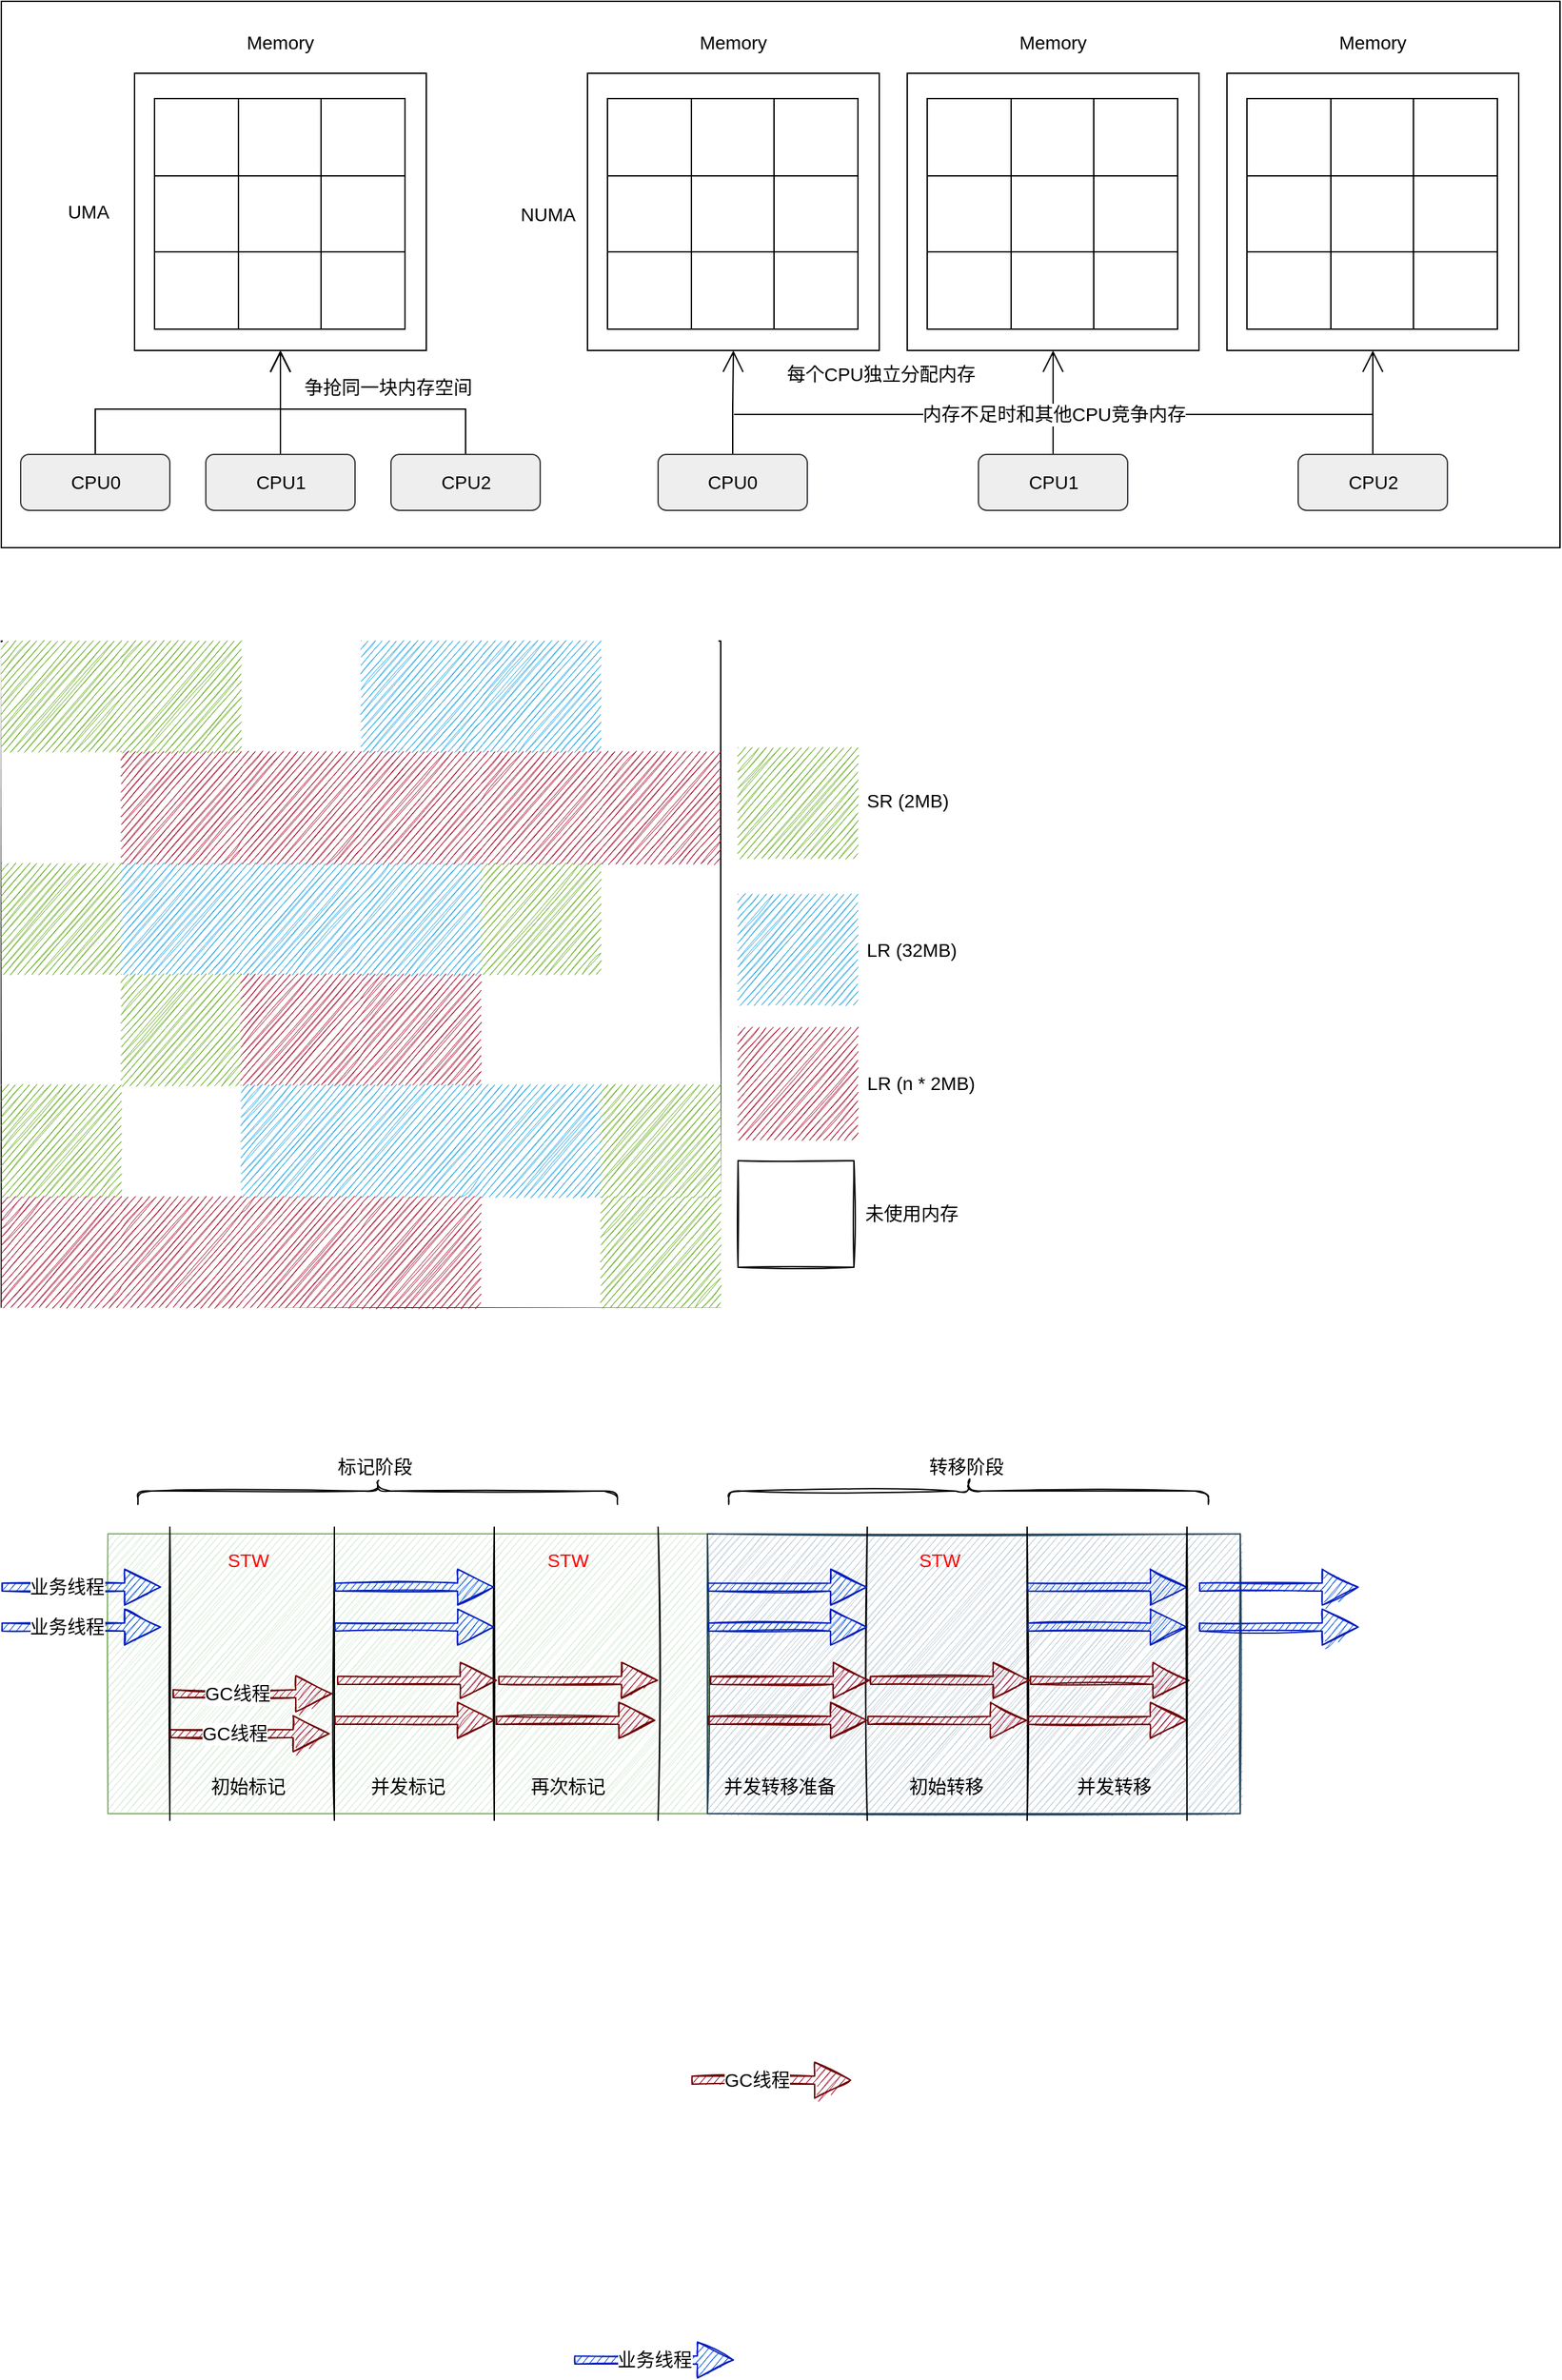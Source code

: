 <mxfile version="16.4.5" type="github">
  <diagram id="naXi8rLILcskXY8gthHy" name="第 1 页">
    <mxGraphModel dx="2286" dy="943" grid="1" gridSize="10" guides="1" tooltips="1" connect="1" arrows="1" fold="1" page="0" pageScale="1" pageWidth="827" pageHeight="1169" math="0" shadow="0">
      <root>
        <mxCell id="0" />
        <mxCell id="1" parent="0" />
        <mxCell id="XW8aF6pZ14LalYb6YpI1-129" value="" style="rounded=0;whiteSpace=wrap;html=1;hachureGap=4;fontSize=14;swimlaneFillColor=none;sketch=1;shadow=0;" vertex="1" parent="1">
          <mxGeometry x="-150" y="510" width="540" height="500" as="geometry" />
        </mxCell>
        <mxCell id="XW8aF6pZ14LalYb6YpI1-27" value="" style="rounded=0;whiteSpace=wrap;html=1;hachureGap=4;fontSize=14;" vertex="1" parent="1">
          <mxGeometry x="-150" y="30" width="1170" height="410" as="geometry" />
        </mxCell>
        <mxCell id="XW8aF6pZ14LalYb6YpI1-1" value="" style="rounded=0;whiteSpace=wrap;html=1;hachureGap=4;" vertex="1" parent="1">
          <mxGeometry x="-50" y="84" width="219" height="208" as="geometry" />
        </mxCell>
        <mxCell id="XW8aF6pZ14LalYb6YpI1-2" value="" style="shape=table;startSize=0;container=1;collapsible=0;childLayout=tableLayout;hachureGap=4;" vertex="1" parent="1">
          <mxGeometry x="-35" y="103" width="188" height="173" as="geometry" />
        </mxCell>
        <mxCell id="XW8aF6pZ14LalYb6YpI1-3" value="" style="shape=tableRow;horizontal=0;startSize=0;swimlaneHead=0;swimlaneBody=0;top=0;left=0;bottom=0;right=0;collapsible=0;dropTarget=0;fillColor=none;points=[[0,0.5],[1,0.5]];portConstraint=eastwest;hachureGap=4;" vertex="1" parent="XW8aF6pZ14LalYb6YpI1-2">
          <mxGeometry width="188" height="58" as="geometry" />
        </mxCell>
        <mxCell id="XW8aF6pZ14LalYb6YpI1-4" value="" style="shape=partialRectangle;html=1;whiteSpace=wrap;connectable=0;overflow=hidden;fillColor=none;top=0;left=0;bottom=0;right=0;pointerEvents=1;hachureGap=4;" vertex="1" parent="XW8aF6pZ14LalYb6YpI1-3">
          <mxGeometry width="63" height="58" as="geometry">
            <mxRectangle width="63" height="58" as="alternateBounds" />
          </mxGeometry>
        </mxCell>
        <mxCell id="XW8aF6pZ14LalYb6YpI1-5" value="" style="shape=partialRectangle;html=1;whiteSpace=wrap;connectable=0;overflow=hidden;fillColor=none;top=0;left=0;bottom=0;right=0;pointerEvents=1;hachureGap=4;" vertex="1" parent="XW8aF6pZ14LalYb6YpI1-3">
          <mxGeometry x="63" width="62" height="58" as="geometry">
            <mxRectangle width="62" height="58" as="alternateBounds" />
          </mxGeometry>
        </mxCell>
        <mxCell id="XW8aF6pZ14LalYb6YpI1-6" value="" style="shape=partialRectangle;html=1;whiteSpace=wrap;connectable=0;overflow=hidden;fillColor=none;top=0;left=0;bottom=0;right=0;pointerEvents=1;hachureGap=4;" vertex="1" parent="XW8aF6pZ14LalYb6YpI1-3">
          <mxGeometry x="125" width="63" height="58" as="geometry">
            <mxRectangle width="63" height="58" as="alternateBounds" />
          </mxGeometry>
        </mxCell>
        <mxCell id="XW8aF6pZ14LalYb6YpI1-7" value="" style="shape=tableRow;horizontal=0;startSize=0;swimlaneHead=0;swimlaneBody=0;top=0;left=0;bottom=0;right=0;collapsible=0;dropTarget=0;fillColor=none;points=[[0,0.5],[1,0.5]];portConstraint=eastwest;hachureGap=4;" vertex="1" parent="XW8aF6pZ14LalYb6YpI1-2">
          <mxGeometry y="58" width="188" height="57" as="geometry" />
        </mxCell>
        <mxCell id="XW8aF6pZ14LalYb6YpI1-8" value="" style="shape=partialRectangle;html=1;whiteSpace=wrap;connectable=0;overflow=hidden;fillColor=none;top=0;left=0;bottom=0;right=0;pointerEvents=1;hachureGap=4;" vertex="1" parent="XW8aF6pZ14LalYb6YpI1-7">
          <mxGeometry width="63" height="57" as="geometry">
            <mxRectangle width="63" height="57" as="alternateBounds" />
          </mxGeometry>
        </mxCell>
        <mxCell id="XW8aF6pZ14LalYb6YpI1-9" value="" style="shape=partialRectangle;html=1;whiteSpace=wrap;connectable=0;overflow=hidden;fillColor=none;top=0;left=0;bottom=0;right=0;pointerEvents=1;hachureGap=4;" vertex="1" parent="XW8aF6pZ14LalYb6YpI1-7">
          <mxGeometry x="63" width="62" height="57" as="geometry">
            <mxRectangle width="62" height="57" as="alternateBounds" />
          </mxGeometry>
        </mxCell>
        <mxCell id="XW8aF6pZ14LalYb6YpI1-10" value="" style="shape=partialRectangle;html=1;whiteSpace=wrap;connectable=0;overflow=hidden;fillColor=none;top=0;left=0;bottom=0;right=0;pointerEvents=1;hachureGap=4;" vertex="1" parent="XW8aF6pZ14LalYb6YpI1-7">
          <mxGeometry x="125" width="63" height="57" as="geometry">
            <mxRectangle width="63" height="57" as="alternateBounds" />
          </mxGeometry>
        </mxCell>
        <mxCell id="XW8aF6pZ14LalYb6YpI1-11" value="" style="shape=tableRow;horizontal=0;startSize=0;swimlaneHead=0;swimlaneBody=0;top=0;left=0;bottom=0;right=0;collapsible=0;dropTarget=0;fillColor=none;points=[[0,0.5],[1,0.5]];portConstraint=eastwest;hachureGap=4;" vertex="1" parent="XW8aF6pZ14LalYb6YpI1-2">
          <mxGeometry y="115" width="188" height="58" as="geometry" />
        </mxCell>
        <mxCell id="XW8aF6pZ14LalYb6YpI1-12" value="" style="shape=partialRectangle;html=1;whiteSpace=wrap;connectable=0;overflow=hidden;fillColor=none;top=0;left=0;bottom=0;right=0;pointerEvents=1;hachureGap=4;" vertex="1" parent="XW8aF6pZ14LalYb6YpI1-11">
          <mxGeometry width="63" height="58" as="geometry">
            <mxRectangle width="63" height="58" as="alternateBounds" />
          </mxGeometry>
        </mxCell>
        <mxCell id="XW8aF6pZ14LalYb6YpI1-13" value="" style="shape=partialRectangle;html=1;whiteSpace=wrap;connectable=0;overflow=hidden;fillColor=none;top=0;left=0;bottom=0;right=0;pointerEvents=1;hachureGap=4;" vertex="1" parent="XW8aF6pZ14LalYb6YpI1-11">
          <mxGeometry x="63" width="62" height="58" as="geometry">
            <mxRectangle width="62" height="58" as="alternateBounds" />
          </mxGeometry>
        </mxCell>
        <mxCell id="XW8aF6pZ14LalYb6YpI1-14" value="" style="shape=partialRectangle;html=1;whiteSpace=wrap;connectable=0;overflow=hidden;fillColor=none;top=0;left=0;bottom=0;right=0;pointerEvents=1;hachureGap=4;" vertex="1" parent="XW8aF6pZ14LalYb6YpI1-11">
          <mxGeometry x="125" width="63" height="58" as="geometry">
            <mxRectangle width="63" height="58" as="alternateBounds" />
          </mxGeometry>
        </mxCell>
        <mxCell id="XW8aF6pZ14LalYb6YpI1-15" value="Memory" style="text;html=1;align=center;verticalAlign=middle;resizable=0;points=[];autosize=1;strokeColor=none;fillColor=none;hachureGap=4;fontSize=14;" vertex="1" parent="1">
          <mxGeometry x="28.5" y="50" width="61" height="21" as="geometry" />
        </mxCell>
        <mxCell id="XW8aF6pZ14LalYb6YpI1-16" value="UMA" style="text;html=1;align=center;verticalAlign=middle;resizable=0;points=[];autosize=1;strokeColor=none;fillColor=none;hachureGap=4;fontSize=14;" vertex="1" parent="1">
          <mxGeometry x="-106" y="177.5" width="41" height="21" as="geometry" />
        </mxCell>
        <mxCell id="XW8aF6pZ14LalYb6YpI1-22" style="edgeStyle=orthogonalEdgeStyle;rounded=0;orthogonalLoop=1;jettySize=auto;html=1;exitX=0.5;exitY=0;exitDx=0;exitDy=0;entryX=0.5;entryY=1;entryDx=0;entryDy=0;fontSize=14;endArrow=open;startSize=14;endSize=14;sourcePerimeterSpacing=8;targetPerimeterSpacing=8;" edge="1" parent="1" source="XW8aF6pZ14LalYb6YpI1-17" target="XW8aF6pZ14LalYb6YpI1-1">
          <mxGeometry relative="1" as="geometry" />
        </mxCell>
        <mxCell id="XW8aF6pZ14LalYb6YpI1-17" value="CPU0" style="rounded=1;whiteSpace=wrap;html=1;hachureGap=4;fontSize=14;fillColor=#eeeeee;strokeColor=#36393d;" vertex="1" parent="1">
          <mxGeometry x="-135.5" y="370" width="112" height="42" as="geometry" />
        </mxCell>
        <mxCell id="XW8aF6pZ14LalYb6YpI1-25" style="edgeStyle=orthogonalEdgeStyle;rounded=0;orthogonalLoop=1;jettySize=auto;html=1;exitX=0.5;exitY=0;exitDx=0;exitDy=0;entryX=0.5;entryY=1;entryDx=0;entryDy=0;fontSize=14;endArrow=open;startSize=14;endSize=14;sourcePerimeterSpacing=8;targetPerimeterSpacing=8;" edge="1" parent="1" source="XW8aF6pZ14LalYb6YpI1-18" target="XW8aF6pZ14LalYb6YpI1-1">
          <mxGeometry relative="1" as="geometry" />
        </mxCell>
        <mxCell id="XW8aF6pZ14LalYb6YpI1-18" value="CPU1" style="rounded=1;whiteSpace=wrap;html=1;hachureGap=4;fontSize=14;fillColor=#eeeeee;strokeColor=#36393d;" vertex="1" parent="1">
          <mxGeometry x="3.5" y="370" width="112" height="42" as="geometry" />
        </mxCell>
        <mxCell id="XW8aF6pZ14LalYb6YpI1-26" style="edgeStyle=orthogonalEdgeStyle;rounded=0;orthogonalLoop=1;jettySize=auto;html=1;exitX=0.5;exitY=0;exitDx=0;exitDy=0;entryX=0.5;entryY=1;entryDx=0;entryDy=0;fontSize=14;endArrow=open;startSize=14;endSize=14;sourcePerimeterSpacing=8;targetPerimeterSpacing=8;" edge="1" parent="1" source="XW8aF6pZ14LalYb6YpI1-19" target="XW8aF6pZ14LalYb6YpI1-1">
          <mxGeometry relative="1" as="geometry" />
        </mxCell>
        <mxCell id="XW8aF6pZ14LalYb6YpI1-19" value="CPU2" style="rounded=1;whiteSpace=wrap;html=1;hachureGap=4;fontSize=14;fillColor=#eeeeee;strokeColor=#36393d;" vertex="1" parent="1">
          <mxGeometry x="142.5" y="370" width="112" height="42" as="geometry" />
        </mxCell>
        <mxCell id="XW8aF6pZ14LalYb6YpI1-28" value="争抢同一块内存空间" style="text;html=1;align=center;verticalAlign=middle;resizable=0;points=[];autosize=1;strokeColor=none;fillColor=none;hachureGap=4;fontSize=14;" vertex="1" parent="1">
          <mxGeometry x="70" y="310" width="140" height="20" as="geometry" />
        </mxCell>
        <mxCell id="XW8aF6pZ14LalYb6YpI1-29" value="" style="rounded=0;whiteSpace=wrap;html=1;hachureGap=4;" vertex="1" parent="1">
          <mxGeometry x="290" y="84" width="219" height="208" as="geometry" />
        </mxCell>
        <mxCell id="XW8aF6pZ14LalYb6YpI1-30" value="" style="shape=table;startSize=0;container=1;collapsible=0;childLayout=tableLayout;hachureGap=4;" vertex="1" parent="1">
          <mxGeometry x="305" y="103" width="188" height="173" as="geometry" />
        </mxCell>
        <mxCell id="XW8aF6pZ14LalYb6YpI1-31" value="" style="shape=tableRow;horizontal=0;startSize=0;swimlaneHead=0;swimlaneBody=0;top=0;left=0;bottom=0;right=0;collapsible=0;dropTarget=0;fillColor=none;points=[[0,0.5],[1,0.5]];portConstraint=eastwest;hachureGap=4;" vertex="1" parent="XW8aF6pZ14LalYb6YpI1-30">
          <mxGeometry width="188" height="58" as="geometry" />
        </mxCell>
        <mxCell id="XW8aF6pZ14LalYb6YpI1-32" value="" style="shape=partialRectangle;html=1;whiteSpace=wrap;connectable=0;overflow=hidden;fillColor=none;top=0;left=0;bottom=0;right=0;pointerEvents=1;hachureGap=4;" vertex="1" parent="XW8aF6pZ14LalYb6YpI1-31">
          <mxGeometry width="63" height="58" as="geometry">
            <mxRectangle width="63" height="58" as="alternateBounds" />
          </mxGeometry>
        </mxCell>
        <mxCell id="XW8aF6pZ14LalYb6YpI1-33" value="" style="shape=partialRectangle;html=1;whiteSpace=wrap;connectable=0;overflow=hidden;fillColor=none;top=0;left=0;bottom=0;right=0;pointerEvents=1;hachureGap=4;" vertex="1" parent="XW8aF6pZ14LalYb6YpI1-31">
          <mxGeometry x="63" width="62" height="58" as="geometry">
            <mxRectangle width="62" height="58" as="alternateBounds" />
          </mxGeometry>
        </mxCell>
        <mxCell id="XW8aF6pZ14LalYb6YpI1-34" value="" style="shape=partialRectangle;html=1;whiteSpace=wrap;connectable=0;overflow=hidden;fillColor=none;top=0;left=0;bottom=0;right=0;pointerEvents=1;hachureGap=4;" vertex="1" parent="XW8aF6pZ14LalYb6YpI1-31">
          <mxGeometry x="125" width="63" height="58" as="geometry">
            <mxRectangle width="63" height="58" as="alternateBounds" />
          </mxGeometry>
        </mxCell>
        <mxCell id="XW8aF6pZ14LalYb6YpI1-35" value="" style="shape=tableRow;horizontal=0;startSize=0;swimlaneHead=0;swimlaneBody=0;top=0;left=0;bottom=0;right=0;collapsible=0;dropTarget=0;fillColor=none;points=[[0,0.5],[1,0.5]];portConstraint=eastwest;hachureGap=4;" vertex="1" parent="XW8aF6pZ14LalYb6YpI1-30">
          <mxGeometry y="58" width="188" height="57" as="geometry" />
        </mxCell>
        <mxCell id="XW8aF6pZ14LalYb6YpI1-36" value="" style="shape=partialRectangle;html=1;whiteSpace=wrap;connectable=0;overflow=hidden;fillColor=none;top=0;left=0;bottom=0;right=0;pointerEvents=1;hachureGap=4;" vertex="1" parent="XW8aF6pZ14LalYb6YpI1-35">
          <mxGeometry width="63" height="57" as="geometry">
            <mxRectangle width="63" height="57" as="alternateBounds" />
          </mxGeometry>
        </mxCell>
        <mxCell id="XW8aF6pZ14LalYb6YpI1-37" value="" style="shape=partialRectangle;html=1;whiteSpace=wrap;connectable=0;overflow=hidden;fillColor=none;top=0;left=0;bottom=0;right=0;pointerEvents=1;hachureGap=4;" vertex="1" parent="XW8aF6pZ14LalYb6YpI1-35">
          <mxGeometry x="63" width="62" height="57" as="geometry">
            <mxRectangle width="62" height="57" as="alternateBounds" />
          </mxGeometry>
        </mxCell>
        <mxCell id="XW8aF6pZ14LalYb6YpI1-38" value="" style="shape=partialRectangle;html=1;whiteSpace=wrap;connectable=0;overflow=hidden;fillColor=none;top=0;left=0;bottom=0;right=0;pointerEvents=1;hachureGap=4;" vertex="1" parent="XW8aF6pZ14LalYb6YpI1-35">
          <mxGeometry x="125" width="63" height="57" as="geometry">
            <mxRectangle width="63" height="57" as="alternateBounds" />
          </mxGeometry>
        </mxCell>
        <mxCell id="XW8aF6pZ14LalYb6YpI1-39" value="" style="shape=tableRow;horizontal=0;startSize=0;swimlaneHead=0;swimlaneBody=0;top=0;left=0;bottom=0;right=0;collapsible=0;dropTarget=0;fillColor=none;points=[[0,0.5],[1,0.5]];portConstraint=eastwest;hachureGap=4;" vertex="1" parent="XW8aF6pZ14LalYb6YpI1-30">
          <mxGeometry y="115" width="188" height="58" as="geometry" />
        </mxCell>
        <mxCell id="XW8aF6pZ14LalYb6YpI1-40" value="" style="shape=partialRectangle;html=1;whiteSpace=wrap;connectable=0;overflow=hidden;fillColor=none;top=0;left=0;bottom=0;right=0;pointerEvents=1;hachureGap=4;" vertex="1" parent="XW8aF6pZ14LalYb6YpI1-39">
          <mxGeometry width="63" height="58" as="geometry">
            <mxRectangle width="63" height="58" as="alternateBounds" />
          </mxGeometry>
        </mxCell>
        <mxCell id="XW8aF6pZ14LalYb6YpI1-41" value="" style="shape=partialRectangle;html=1;whiteSpace=wrap;connectable=0;overflow=hidden;fillColor=none;top=0;left=0;bottom=0;right=0;pointerEvents=1;hachureGap=4;" vertex="1" parent="XW8aF6pZ14LalYb6YpI1-39">
          <mxGeometry x="63" width="62" height="58" as="geometry">
            <mxRectangle width="62" height="58" as="alternateBounds" />
          </mxGeometry>
        </mxCell>
        <mxCell id="XW8aF6pZ14LalYb6YpI1-42" value="" style="shape=partialRectangle;html=1;whiteSpace=wrap;connectable=0;overflow=hidden;fillColor=none;top=0;left=0;bottom=0;right=0;pointerEvents=1;hachureGap=4;" vertex="1" parent="XW8aF6pZ14LalYb6YpI1-39">
          <mxGeometry x="125" width="63" height="58" as="geometry">
            <mxRectangle width="63" height="58" as="alternateBounds" />
          </mxGeometry>
        </mxCell>
        <mxCell id="XW8aF6pZ14LalYb6YpI1-43" value="Memory" style="text;html=1;align=center;verticalAlign=middle;resizable=0;points=[];autosize=1;strokeColor=none;fillColor=none;hachureGap=4;fontSize=14;" vertex="1" parent="1">
          <mxGeometry x="368.5" y="50" width="61" height="21" as="geometry" />
        </mxCell>
        <mxCell id="XW8aF6pZ14LalYb6YpI1-44" value="NUMA" style="text;html=1;align=center;verticalAlign=middle;resizable=0;points=[];autosize=1;strokeColor=none;fillColor=none;hachureGap=4;fontSize=14;" vertex="1" parent="1">
          <mxGeometry x="230" y="179.5" width="60" height="20" as="geometry" />
        </mxCell>
        <mxCell id="XW8aF6pZ14LalYb6YpI1-45" value="" style="rounded=0;whiteSpace=wrap;html=1;hachureGap=4;" vertex="1" parent="1">
          <mxGeometry x="530" y="84" width="219" height="208" as="geometry" />
        </mxCell>
        <mxCell id="XW8aF6pZ14LalYb6YpI1-46" value="" style="shape=table;startSize=0;container=1;collapsible=0;childLayout=tableLayout;hachureGap=4;" vertex="1" parent="1">
          <mxGeometry x="545" y="103" width="188" height="173" as="geometry" />
        </mxCell>
        <mxCell id="XW8aF6pZ14LalYb6YpI1-47" value="" style="shape=tableRow;horizontal=0;startSize=0;swimlaneHead=0;swimlaneBody=0;top=0;left=0;bottom=0;right=0;collapsible=0;dropTarget=0;fillColor=none;points=[[0,0.5],[1,0.5]];portConstraint=eastwest;hachureGap=4;" vertex="1" parent="XW8aF6pZ14LalYb6YpI1-46">
          <mxGeometry width="188" height="58" as="geometry" />
        </mxCell>
        <mxCell id="XW8aF6pZ14LalYb6YpI1-48" value="" style="shape=partialRectangle;html=1;whiteSpace=wrap;connectable=0;overflow=hidden;fillColor=none;top=0;left=0;bottom=0;right=0;pointerEvents=1;hachureGap=4;" vertex="1" parent="XW8aF6pZ14LalYb6YpI1-47">
          <mxGeometry width="63" height="58" as="geometry">
            <mxRectangle width="63" height="58" as="alternateBounds" />
          </mxGeometry>
        </mxCell>
        <mxCell id="XW8aF6pZ14LalYb6YpI1-49" value="" style="shape=partialRectangle;html=1;whiteSpace=wrap;connectable=0;overflow=hidden;fillColor=none;top=0;left=0;bottom=0;right=0;pointerEvents=1;hachureGap=4;" vertex="1" parent="XW8aF6pZ14LalYb6YpI1-47">
          <mxGeometry x="63" width="62" height="58" as="geometry">
            <mxRectangle width="62" height="58" as="alternateBounds" />
          </mxGeometry>
        </mxCell>
        <mxCell id="XW8aF6pZ14LalYb6YpI1-50" value="" style="shape=partialRectangle;html=1;whiteSpace=wrap;connectable=0;overflow=hidden;fillColor=none;top=0;left=0;bottom=0;right=0;pointerEvents=1;hachureGap=4;" vertex="1" parent="XW8aF6pZ14LalYb6YpI1-47">
          <mxGeometry x="125" width="63" height="58" as="geometry">
            <mxRectangle width="63" height="58" as="alternateBounds" />
          </mxGeometry>
        </mxCell>
        <mxCell id="XW8aF6pZ14LalYb6YpI1-51" value="" style="shape=tableRow;horizontal=0;startSize=0;swimlaneHead=0;swimlaneBody=0;top=0;left=0;bottom=0;right=0;collapsible=0;dropTarget=0;fillColor=none;points=[[0,0.5],[1,0.5]];portConstraint=eastwest;hachureGap=4;" vertex="1" parent="XW8aF6pZ14LalYb6YpI1-46">
          <mxGeometry y="58" width="188" height="57" as="geometry" />
        </mxCell>
        <mxCell id="XW8aF6pZ14LalYb6YpI1-52" value="" style="shape=partialRectangle;html=1;whiteSpace=wrap;connectable=0;overflow=hidden;fillColor=none;top=0;left=0;bottom=0;right=0;pointerEvents=1;hachureGap=4;" vertex="1" parent="XW8aF6pZ14LalYb6YpI1-51">
          <mxGeometry width="63" height="57" as="geometry">
            <mxRectangle width="63" height="57" as="alternateBounds" />
          </mxGeometry>
        </mxCell>
        <mxCell id="XW8aF6pZ14LalYb6YpI1-53" value="" style="shape=partialRectangle;html=1;whiteSpace=wrap;connectable=0;overflow=hidden;fillColor=none;top=0;left=0;bottom=0;right=0;pointerEvents=1;hachureGap=4;" vertex="1" parent="XW8aF6pZ14LalYb6YpI1-51">
          <mxGeometry x="63" width="62" height="57" as="geometry">
            <mxRectangle width="62" height="57" as="alternateBounds" />
          </mxGeometry>
        </mxCell>
        <mxCell id="XW8aF6pZ14LalYb6YpI1-54" value="" style="shape=partialRectangle;html=1;whiteSpace=wrap;connectable=0;overflow=hidden;fillColor=none;top=0;left=0;bottom=0;right=0;pointerEvents=1;hachureGap=4;" vertex="1" parent="XW8aF6pZ14LalYb6YpI1-51">
          <mxGeometry x="125" width="63" height="57" as="geometry">
            <mxRectangle width="63" height="57" as="alternateBounds" />
          </mxGeometry>
        </mxCell>
        <mxCell id="XW8aF6pZ14LalYb6YpI1-55" value="" style="shape=tableRow;horizontal=0;startSize=0;swimlaneHead=0;swimlaneBody=0;top=0;left=0;bottom=0;right=0;collapsible=0;dropTarget=0;fillColor=none;points=[[0,0.5],[1,0.5]];portConstraint=eastwest;hachureGap=4;" vertex="1" parent="XW8aF6pZ14LalYb6YpI1-46">
          <mxGeometry y="115" width="188" height="58" as="geometry" />
        </mxCell>
        <mxCell id="XW8aF6pZ14LalYb6YpI1-56" value="" style="shape=partialRectangle;html=1;whiteSpace=wrap;connectable=0;overflow=hidden;fillColor=none;top=0;left=0;bottom=0;right=0;pointerEvents=1;hachureGap=4;" vertex="1" parent="XW8aF6pZ14LalYb6YpI1-55">
          <mxGeometry width="63" height="58" as="geometry">
            <mxRectangle width="63" height="58" as="alternateBounds" />
          </mxGeometry>
        </mxCell>
        <mxCell id="XW8aF6pZ14LalYb6YpI1-57" value="" style="shape=partialRectangle;html=1;whiteSpace=wrap;connectable=0;overflow=hidden;fillColor=none;top=0;left=0;bottom=0;right=0;pointerEvents=1;hachureGap=4;" vertex="1" parent="XW8aF6pZ14LalYb6YpI1-55">
          <mxGeometry x="63" width="62" height="58" as="geometry">
            <mxRectangle width="62" height="58" as="alternateBounds" />
          </mxGeometry>
        </mxCell>
        <mxCell id="XW8aF6pZ14LalYb6YpI1-58" value="" style="shape=partialRectangle;html=1;whiteSpace=wrap;connectable=0;overflow=hidden;fillColor=none;top=0;left=0;bottom=0;right=0;pointerEvents=1;hachureGap=4;" vertex="1" parent="XW8aF6pZ14LalYb6YpI1-55">
          <mxGeometry x="125" width="63" height="58" as="geometry">
            <mxRectangle width="63" height="58" as="alternateBounds" />
          </mxGeometry>
        </mxCell>
        <mxCell id="XW8aF6pZ14LalYb6YpI1-59" value="Memory" style="text;html=1;align=center;verticalAlign=middle;resizable=0;points=[];autosize=1;strokeColor=none;fillColor=none;hachureGap=4;fontSize=14;" vertex="1" parent="1">
          <mxGeometry x="608.5" y="50" width="61" height="21" as="geometry" />
        </mxCell>
        <mxCell id="XW8aF6pZ14LalYb6YpI1-60" value="" style="rounded=0;whiteSpace=wrap;html=1;hachureGap=4;" vertex="1" parent="1">
          <mxGeometry x="770" y="84" width="219" height="208" as="geometry" />
        </mxCell>
        <mxCell id="XW8aF6pZ14LalYb6YpI1-61" value="" style="shape=table;startSize=0;container=1;collapsible=0;childLayout=tableLayout;hachureGap=4;" vertex="1" parent="1">
          <mxGeometry x="785" y="103" width="188" height="173" as="geometry" />
        </mxCell>
        <mxCell id="XW8aF6pZ14LalYb6YpI1-62" value="" style="shape=tableRow;horizontal=0;startSize=0;swimlaneHead=0;swimlaneBody=0;top=0;left=0;bottom=0;right=0;collapsible=0;dropTarget=0;fillColor=none;points=[[0,0.5],[1,0.5]];portConstraint=eastwest;hachureGap=4;" vertex="1" parent="XW8aF6pZ14LalYb6YpI1-61">
          <mxGeometry width="188" height="58" as="geometry" />
        </mxCell>
        <mxCell id="XW8aF6pZ14LalYb6YpI1-63" value="" style="shape=partialRectangle;html=1;whiteSpace=wrap;connectable=0;overflow=hidden;fillColor=none;top=0;left=0;bottom=0;right=0;pointerEvents=1;hachureGap=4;" vertex="1" parent="XW8aF6pZ14LalYb6YpI1-62">
          <mxGeometry width="63" height="58" as="geometry">
            <mxRectangle width="63" height="58" as="alternateBounds" />
          </mxGeometry>
        </mxCell>
        <mxCell id="XW8aF6pZ14LalYb6YpI1-64" value="" style="shape=partialRectangle;html=1;whiteSpace=wrap;connectable=0;overflow=hidden;fillColor=none;top=0;left=0;bottom=0;right=0;pointerEvents=1;hachureGap=4;" vertex="1" parent="XW8aF6pZ14LalYb6YpI1-62">
          <mxGeometry x="63" width="62" height="58" as="geometry">
            <mxRectangle width="62" height="58" as="alternateBounds" />
          </mxGeometry>
        </mxCell>
        <mxCell id="XW8aF6pZ14LalYb6YpI1-65" value="" style="shape=partialRectangle;html=1;whiteSpace=wrap;connectable=0;overflow=hidden;fillColor=none;top=0;left=0;bottom=0;right=0;pointerEvents=1;hachureGap=4;" vertex="1" parent="XW8aF6pZ14LalYb6YpI1-62">
          <mxGeometry x="125" width="63" height="58" as="geometry">
            <mxRectangle width="63" height="58" as="alternateBounds" />
          </mxGeometry>
        </mxCell>
        <mxCell id="XW8aF6pZ14LalYb6YpI1-66" value="" style="shape=tableRow;horizontal=0;startSize=0;swimlaneHead=0;swimlaneBody=0;top=0;left=0;bottom=0;right=0;collapsible=0;dropTarget=0;fillColor=none;points=[[0,0.5],[1,0.5]];portConstraint=eastwest;hachureGap=4;" vertex="1" parent="XW8aF6pZ14LalYb6YpI1-61">
          <mxGeometry y="58" width="188" height="57" as="geometry" />
        </mxCell>
        <mxCell id="XW8aF6pZ14LalYb6YpI1-67" value="" style="shape=partialRectangle;html=1;whiteSpace=wrap;connectable=0;overflow=hidden;fillColor=none;top=0;left=0;bottom=0;right=0;pointerEvents=1;hachureGap=4;" vertex="1" parent="XW8aF6pZ14LalYb6YpI1-66">
          <mxGeometry width="63" height="57" as="geometry">
            <mxRectangle width="63" height="57" as="alternateBounds" />
          </mxGeometry>
        </mxCell>
        <mxCell id="XW8aF6pZ14LalYb6YpI1-68" value="" style="shape=partialRectangle;html=1;whiteSpace=wrap;connectable=0;overflow=hidden;fillColor=none;top=0;left=0;bottom=0;right=0;pointerEvents=1;hachureGap=4;" vertex="1" parent="XW8aF6pZ14LalYb6YpI1-66">
          <mxGeometry x="63" width="62" height="57" as="geometry">
            <mxRectangle width="62" height="57" as="alternateBounds" />
          </mxGeometry>
        </mxCell>
        <mxCell id="XW8aF6pZ14LalYb6YpI1-69" value="" style="shape=partialRectangle;html=1;whiteSpace=wrap;connectable=0;overflow=hidden;fillColor=none;top=0;left=0;bottom=0;right=0;pointerEvents=1;hachureGap=4;" vertex="1" parent="XW8aF6pZ14LalYb6YpI1-66">
          <mxGeometry x="125" width="63" height="57" as="geometry">
            <mxRectangle width="63" height="57" as="alternateBounds" />
          </mxGeometry>
        </mxCell>
        <mxCell id="XW8aF6pZ14LalYb6YpI1-70" value="" style="shape=tableRow;horizontal=0;startSize=0;swimlaneHead=0;swimlaneBody=0;top=0;left=0;bottom=0;right=0;collapsible=0;dropTarget=0;fillColor=none;points=[[0,0.5],[1,0.5]];portConstraint=eastwest;hachureGap=4;" vertex="1" parent="XW8aF6pZ14LalYb6YpI1-61">
          <mxGeometry y="115" width="188" height="58" as="geometry" />
        </mxCell>
        <mxCell id="XW8aF6pZ14LalYb6YpI1-71" value="" style="shape=partialRectangle;html=1;whiteSpace=wrap;connectable=0;overflow=hidden;fillColor=none;top=0;left=0;bottom=0;right=0;pointerEvents=1;hachureGap=4;" vertex="1" parent="XW8aF6pZ14LalYb6YpI1-70">
          <mxGeometry width="63" height="58" as="geometry">
            <mxRectangle width="63" height="58" as="alternateBounds" />
          </mxGeometry>
        </mxCell>
        <mxCell id="XW8aF6pZ14LalYb6YpI1-72" value="" style="shape=partialRectangle;html=1;whiteSpace=wrap;connectable=0;overflow=hidden;fillColor=none;top=0;left=0;bottom=0;right=0;pointerEvents=1;hachureGap=4;" vertex="1" parent="XW8aF6pZ14LalYb6YpI1-70">
          <mxGeometry x="63" width="62" height="58" as="geometry">
            <mxRectangle width="62" height="58" as="alternateBounds" />
          </mxGeometry>
        </mxCell>
        <mxCell id="XW8aF6pZ14LalYb6YpI1-73" value="" style="shape=partialRectangle;html=1;whiteSpace=wrap;connectable=0;overflow=hidden;fillColor=none;top=0;left=0;bottom=0;right=0;pointerEvents=1;hachureGap=4;" vertex="1" parent="XW8aF6pZ14LalYb6YpI1-70">
          <mxGeometry x="125" width="63" height="58" as="geometry">
            <mxRectangle width="63" height="58" as="alternateBounds" />
          </mxGeometry>
        </mxCell>
        <mxCell id="XW8aF6pZ14LalYb6YpI1-74" value="Memory" style="text;html=1;align=center;verticalAlign=middle;resizable=0;points=[];autosize=1;strokeColor=none;fillColor=none;hachureGap=4;fontSize=14;" vertex="1" parent="1">
          <mxGeometry x="848.5" y="50" width="61" height="21" as="geometry" />
        </mxCell>
        <mxCell id="XW8aF6pZ14LalYb6YpI1-79" style="edgeStyle=orthogonalEdgeStyle;rounded=0;orthogonalLoop=1;jettySize=auto;html=1;exitX=0.5;exitY=0;exitDx=0;exitDy=0;entryX=0.5;entryY=1;entryDx=0;entryDy=0;fontSize=14;endArrow=open;startSize=14;endSize=14;sourcePerimeterSpacing=8;targetPerimeterSpacing=8;" edge="1" parent="1" source="XW8aF6pZ14LalYb6YpI1-75" target="XW8aF6pZ14LalYb6YpI1-29">
          <mxGeometry relative="1" as="geometry" />
        </mxCell>
        <mxCell id="XW8aF6pZ14LalYb6YpI1-75" value="CPU0" style="rounded=1;whiteSpace=wrap;html=1;hachureGap=4;fontSize=14;fillColor=#eeeeee;strokeColor=#36393d;" vertex="1" parent="1">
          <mxGeometry x="343" y="370" width="112" height="42" as="geometry" />
        </mxCell>
        <mxCell id="XW8aF6pZ14LalYb6YpI1-80" style="edgeStyle=orthogonalEdgeStyle;rounded=0;orthogonalLoop=1;jettySize=auto;html=1;exitX=0.5;exitY=0;exitDx=0;exitDy=0;entryX=0.5;entryY=1;entryDx=0;entryDy=0;fontSize=14;endArrow=open;startSize=14;endSize=14;sourcePerimeterSpacing=8;targetPerimeterSpacing=8;" edge="1" parent="1" source="XW8aF6pZ14LalYb6YpI1-77" target="XW8aF6pZ14LalYb6YpI1-45">
          <mxGeometry relative="1" as="geometry" />
        </mxCell>
        <mxCell id="XW8aF6pZ14LalYb6YpI1-77" value="CPU1" style="rounded=1;whiteSpace=wrap;html=1;hachureGap=4;fontSize=14;fillColor=#eeeeee;strokeColor=#36393d;" vertex="1" parent="1">
          <mxGeometry x="583.5" y="370" width="112" height="42" as="geometry" />
        </mxCell>
        <mxCell id="XW8aF6pZ14LalYb6YpI1-81" style="edgeStyle=orthogonalEdgeStyle;rounded=0;orthogonalLoop=1;jettySize=auto;html=1;exitX=0.5;exitY=0;exitDx=0;exitDy=0;entryX=0.5;entryY=1;entryDx=0;entryDy=0;fontSize=14;endArrow=open;startSize=14;endSize=14;sourcePerimeterSpacing=8;targetPerimeterSpacing=8;" edge="1" parent="1" source="XW8aF6pZ14LalYb6YpI1-78" target="XW8aF6pZ14LalYb6YpI1-60">
          <mxGeometry relative="1" as="geometry" />
        </mxCell>
        <mxCell id="XW8aF6pZ14LalYb6YpI1-78" value="CPU2" style="rounded=1;whiteSpace=wrap;html=1;hachureGap=4;fontSize=14;fillColor=#eeeeee;strokeColor=#36393d;" vertex="1" parent="1">
          <mxGeometry x="823.5" y="370" width="112" height="42" as="geometry" />
        </mxCell>
        <mxCell id="XW8aF6pZ14LalYb6YpI1-82" value="每个CPU独立分配内存" style="text;html=1;align=center;verticalAlign=middle;resizable=0;points=[];autosize=1;strokeColor=none;fillColor=none;hachureGap=4;fontSize=14;" vertex="1" parent="1">
          <mxGeometry x="429.5" y="300" width="160" height="20" as="geometry" />
        </mxCell>
        <mxCell id="XW8aF6pZ14LalYb6YpI1-83" value="" style="endArrow=none;html=1;rounded=0;fontSize=14;startSize=14;endSize=14;sourcePerimeterSpacing=8;targetPerimeterSpacing=8;" edge="1" parent="1">
          <mxGeometry width="50" height="50" relative="1" as="geometry">
            <mxPoint x="400" y="340" as="sourcePoint" />
            <mxPoint x="880" y="340" as="targetPoint" />
          </mxGeometry>
        </mxCell>
        <mxCell id="XW8aF6pZ14LalYb6YpI1-84" value="内存不足时和其他CPU竞争内存" style="edgeLabel;html=1;align=center;verticalAlign=middle;resizable=0;points=[];fontSize=14;" vertex="1" connectable="0" parent="XW8aF6pZ14LalYb6YpI1-83">
          <mxGeometry x="-0.396" y="4" relative="1" as="geometry">
            <mxPoint x="95" y="4" as="offset" />
          </mxGeometry>
        </mxCell>
        <mxCell id="XW8aF6pZ14LalYb6YpI1-85" value="" style="rounded=0;whiteSpace=wrap;html=1;hachureGap=4;fontSize=14;strokeColor=none;swimlaneFillColor=none;sketch=1;shadow=0;" vertex="1" parent="1">
          <mxGeometry x="-150" y="510" width="540" height="500" as="geometry" />
        </mxCell>
        <mxCell id="XW8aF6pZ14LalYb6YpI1-86" value="" style="shape=table;startSize=0;container=1;collapsible=0;childLayout=tableLayout;hachureGap=4;fontSize=14;strokeColor=none;swimlaneFillColor=none;sketch=1;shadow=0;" vertex="1" parent="1">
          <mxGeometry x="-150" y="510" width="540" height="500" as="geometry" />
        </mxCell>
        <mxCell id="XW8aF6pZ14LalYb6YpI1-87" value="" style="shape=tableRow;horizontal=0;startSize=0;swimlaneHead=0;swimlaneBody=0;top=0;left=0;bottom=0;right=0;collapsible=0;dropTarget=0;fillColor=none;points=[[0,0.5],[1,0.5]];portConstraint=eastwest;hachureGap=4;fontSize=14;strokeColor=none;swimlaneFillColor=none;sketch=1;shadow=0;" vertex="1" parent="XW8aF6pZ14LalYb6YpI1-86">
          <mxGeometry width="540" height="83" as="geometry" />
        </mxCell>
        <mxCell id="XW8aF6pZ14LalYb6YpI1-88" value="" style="shape=partialRectangle;html=1;whiteSpace=wrap;connectable=0;overflow=hidden;fillColor=#60a917;top=0;left=0;bottom=0;right=0;pointerEvents=1;hachureGap=4;fontSize=14;strokeColor=#2D7600;sketch=1;fontColor=#ffffff;swimlaneFillColor=none;shadow=0;" vertex="1" parent="XW8aF6pZ14LalYb6YpI1-87">
          <mxGeometry width="90" height="83" as="geometry">
            <mxRectangle width="90" height="83" as="alternateBounds" />
          </mxGeometry>
        </mxCell>
        <mxCell id="XW8aF6pZ14LalYb6YpI1-89" value="" style="shape=partialRectangle;html=1;whiteSpace=wrap;connectable=0;overflow=hidden;fillColor=#60a917;top=0;left=0;bottom=0;right=0;pointerEvents=1;hachureGap=4;fontSize=14;strokeColor=#2D7600;sketch=1;fontColor=#ffffff;swimlaneFillColor=none;shadow=0;" vertex="1" parent="XW8aF6pZ14LalYb6YpI1-87">
          <mxGeometry x="90" width="90" height="83" as="geometry">
            <mxRectangle width="90" height="83" as="alternateBounds" />
          </mxGeometry>
        </mxCell>
        <mxCell id="XW8aF6pZ14LalYb6YpI1-90" value="" style="shape=partialRectangle;html=1;whiteSpace=wrap;connectable=0;overflow=hidden;fillColor=none;top=0;left=0;bottom=0;right=0;pointerEvents=1;hachureGap=4;fontSize=14;strokeColor=none;swimlaneFillColor=none;sketch=1;shadow=0;" vertex="1" parent="XW8aF6pZ14LalYb6YpI1-87">
          <mxGeometry x="180" width="90" height="83" as="geometry">
            <mxRectangle width="90" height="83" as="alternateBounds" />
          </mxGeometry>
        </mxCell>
        <mxCell id="XW8aF6pZ14LalYb6YpI1-91" value="" style="shape=partialRectangle;html=1;whiteSpace=wrap;connectable=0;overflow=hidden;fillColor=#1ba1e2;top=0;left=0;bottom=0;right=0;pointerEvents=1;hachureGap=4;fontSize=14;strokeColor=#006EAF;fontColor=#ffffff;sketch=1;swimlaneFillColor=none;shadow=0;" vertex="1" parent="XW8aF6pZ14LalYb6YpI1-87">
          <mxGeometry x="270" width="90" height="83" as="geometry">
            <mxRectangle width="90" height="83" as="alternateBounds" />
          </mxGeometry>
        </mxCell>
        <mxCell id="XW8aF6pZ14LalYb6YpI1-92" value="" style="shape=partialRectangle;html=1;whiteSpace=wrap;connectable=0;overflow=hidden;fillColor=#1ba1e2;top=0;left=0;bottom=0;right=0;pointerEvents=1;hachureGap=4;fontSize=14;strokeColor=#006EAF;fontColor=#ffffff;sketch=1;swimlaneFillColor=none;shadow=0;" vertex="1" parent="XW8aF6pZ14LalYb6YpI1-87">
          <mxGeometry x="360" width="90" height="83" as="geometry">
            <mxRectangle width="90" height="83" as="alternateBounds" />
          </mxGeometry>
        </mxCell>
        <mxCell id="XW8aF6pZ14LalYb6YpI1-93" value="" style="shape=partialRectangle;html=1;whiteSpace=wrap;connectable=0;overflow=hidden;fillColor=none;top=0;left=0;bottom=0;right=0;pointerEvents=1;hachureGap=4;fontSize=14;strokeColor=none;swimlaneFillColor=none;sketch=1;shadow=0;" vertex="1" parent="XW8aF6pZ14LalYb6YpI1-87">
          <mxGeometry x="450" width="90" height="83" as="geometry">
            <mxRectangle width="90" height="83" as="alternateBounds" />
          </mxGeometry>
        </mxCell>
        <mxCell id="XW8aF6pZ14LalYb6YpI1-94" value="" style="shape=tableRow;horizontal=0;startSize=0;swimlaneHead=0;swimlaneBody=0;top=0;left=0;bottom=0;right=0;collapsible=0;dropTarget=0;fillColor=none;points=[[0,0.5],[1,0.5]];portConstraint=eastwest;hachureGap=4;fontSize=14;strokeColor=none;swimlaneFillColor=none;sketch=1;shadow=0;" vertex="1" parent="XW8aF6pZ14LalYb6YpI1-86">
          <mxGeometry y="83" width="540" height="84" as="geometry" />
        </mxCell>
        <mxCell id="XW8aF6pZ14LalYb6YpI1-95" value="" style="shape=partialRectangle;html=1;whiteSpace=wrap;connectable=0;overflow=hidden;fillColor=none;top=0;left=0;bottom=0;right=0;pointerEvents=1;hachureGap=4;fontSize=14;strokeColor=none;swimlaneFillColor=none;sketch=1;shadow=0;" vertex="1" parent="XW8aF6pZ14LalYb6YpI1-94">
          <mxGeometry width="90" height="84" as="geometry">
            <mxRectangle width="90" height="84" as="alternateBounds" />
          </mxGeometry>
        </mxCell>
        <mxCell id="XW8aF6pZ14LalYb6YpI1-96" value="" style="shape=partialRectangle;html=1;whiteSpace=wrap;connectable=0;overflow=hidden;fillColor=#a20025;top=0;left=0;bottom=0;right=0;pointerEvents=1;hachureGap=4;fontSize=14;strokeColor=#6F0000;fontColor=#ffffff;sketch=1;swimlaneFillColor=none;shadow=0;" vertex="1" parent="XW8aF6pZ14LalYb6YpI1-94">
          <mxGeometry x="90" width="90" height="84" as="geometry">
            <mxRectangle width="90" height="84" as="alternateBounds" />
          </mxGeometry>
        </mxCell>
        <mxCell id="XW8aF6pZ14LalYb6YpI1-97" value="" style="shape=partialRectangle;html=1;whiteSpace=wrap;connectable=0;overflow=hidden;fillColor=#a20025;top=0;left=0;bottom=0;right=0;pointerEvents=1;hachureGap=4;fontSize=14;strokeColor=#6F0000;fontColor=#ffffff;sketch=1;swimlaneFillColor=none;shadow=0;" vertex="1" parent="XW8aF6pZ14LalYb6YpI1-94">
          <mxGeometry x="180" width="90" height="84" as="geometry">
            <mxRectangle width="90" height="84" as="alternateBounds" />
          </mxGeometry>
        </mxCell>
        <mxCell id="XW8aF6pZ14LalYb6YpI1-98" value="" style="shape=partialRectangle;html=1;whiteSpace=wrap;connectable=0;overflow=hidden;fillColor=#a20025;top=0;left=0;bottom=0;right=0;pointerEvents=1;hachureGap=4;fontSize=14;strokeColor=#6F0000;fontColor=#ffffff;sketch=1;swimlaneFillColor=none;shadow=0;" vertex="1" parent="XW8aF6pZ14LalYb6YpI1-94">
          <mxGeometry x="270" width="90" height="84" as="geometry">
            <mxRectangle width="90" height="84" as="alternateBounds" />
          </mxGeometry>
        </mxCell>
        <mxCell id="XW8aF6pZ14LalYb6YpI1-99" value="" style="shape=partialRectangle;html=1;whiteSpace=wrap;connectable=0;overflow=hidden;fillColor=#a20025;top=0;left=0;bottom=0;right=0;pointerEvents=1;hachureGap=4;fontSize=14;strokeColor=#6F0000;fontColor=#ffffff;sketch=1;swimlaneFillColor=none;shadow=0;" vertex="1" parent="XW8aF6pZ14LalYb6YpI1-94">
          <mxGeometry x="360" width="90" height="84" as="geometry">
            <mxRectangle width="90" height="84" as="alternateBounds" />
          </mxGeometry>
        </mxCell>
        <mxCell id="XW8aF6pZ14LalYb6YpI1-100" value="" style="shape=partialRectangle;html=1;whiteSpace=wrap;connectable=0;overflow=hidden;fillColor=#a20025;top=0;left=0;bottom=0;right=0;pointerEvents=1;hachureGap=4;fontSize=14;strokeColor=#6F0000;fontColor=#ffffff;sketch=1;swimlaneFillColor=none;shadow=0;" vertex="1" parent="XW8aF6pZ14LalYb6YpI1-94">
          <mxGeometry x="450" width="90" height="84" as="geometry">
            <mxRectangle width="90" height="84" as="alternateBounds" />
          </mxGeometry>
        </mxCell>
        <mxCell id="XW8aF6pZ14LalYb6YpI1-101" value="" style="shape=tableRow;horizontal=0;startSize=0;swimlaneHead=0;swimlaneBody=0;top=0;left=0;bottom=0;right=0;collapsible=0;dropTarget=0;fillColor=none;points=[[0,0.5],[1,0.5]];portConstraint=eastwest;hachureGap=4;fontSize=14;strokeColor=none;swimlaneFillColor=none;sketch=1;shadow=0;" vertex="1" parent="XW8aF6pZ14LalYb6YpI1-86">
          <mxGeometry y="167" width="540" height="83" as="geometry" />
        </mxCell>
        <mxCell id="XW8aF6pZ14LalYb6YpI1-102" value="" style="shape=partialRectangle;html=1;whiteSpace=wrap;connectable=0;overflow=hidden;fillColor=#60a917;top=0;left=0;bottom=0;right=0;pointerEvents=1;hachureGap=4;fontSize=14;strokeColor=#2D7600;sketch=1;fontColor=#ffffff;swimlaneFillColor=none;shadow=0;" vertex="1" parent="XW8aF6pZ14LalYb6YpI1-101">
          <mxGeometry width="90" height="83" as="geometry">
            <mxRectangle width="90" height="83" as="alternateBounds" />
          </mxGeometry>
        </mxCell>
        <mxCell id="XW8aF6pZ14LalYb6YpI1-103" value="" style="shape=partialRectangle;html=1;whiteSpace=wrap;connectable=0;overflow=hidden;fillColor=#1ba1e2;top=0;left=0;bottom=0;right=0;pointerEvents=1;hachureGap=4;fontSize=14;strokeColor=#006EAF;fontColor=#ffffff;sketch=1;swimlaneFillColor=none;shadow=0;" vertex="1" parent="XW8aF6pZ14LalYb6YpI1-101">
          <mxGeometry x="90" width="90" height="83" as="geometry">
            <mxRectangle width="90" height="83" as="alternateBounds" />
          </mxGeometry>
        </mxCell>
        <mxCell id="XW8aF6pZ14LalYb6YpI1-104" value="" style="shape=partialRectangle;html=1;whiteSpace=wrap;connectable=0;overflow=hidden;fillColor=#1ba1e2;top=0;left=0;bottom=0;right=0;pointerEvents=1;hachureGap=4;fontSize=14;strokeColor=#006EAF;fontColor=#ffffff;sketch=1;swimlaneFillColor=none;shadow=0;" vertex="1" parent="XW8aF6pZ14LalYb6YpI1-101">
          <mxGeometry x="180" width="90" height="83" as="geometry">
            <mxRectangle width="90" height="83" as="alternateBounds" />
          </mxGeometry>
        </mxCell>
        <mxCell id="XW8aF6pZ14LalYb6YpI1-105" value="" style="shape=partialRectangle;html=1;whiteSpace=wrap;connectable=0;overflow=hidden;fillColor=#1ba1e2;top=0;left=0;bottom=0;right=0;pointerEvents=1;hachureGap=4;fontSize=14;strokeColor=#006EAF;fontColor=#ffffff;sketch=1;swimlaneFillColor=none;shadow=0;" vertex="1" parent="XW8aF6pZ14LalYb6YpI1-101">
          <mxGeometry x="270" width="90" height="83" as="geometry">
            <mxRectangle width="90" height="83" as="alternateBounds" />
          </mxGeometry>
        </mxCell>
        <mxCell id="XW8aF6pZ14LalYb6YpI1-106" value="" style="shape=partialRectangle;html=1;whiteSpace=wrap;connectable=0;overflow=hidden;fillColor=#60a917;top=0;left=0;bottom=0;right=0;pointerEvents=1;hachureGap=4;fontSize=14;strokeColor=#2D7600;sketch=1;fontColor=#ffffff;swimlaneFillColor=none;shadow=0;" vertex="1" parent="XW8aF6pZ14LalYb6YpI1-101">
          <mxGeometry x="360" width="90" height="83" as="geometry">
            <mxRectangle width="90" height="83" as="alternateBounds" />
          </mxGeometry>
        </mxCell>
        <mxCell id="XW8aF6pZ14LalYb6YpI1-107" value="" style="shape=partialRectangle;html=1;whiteSpace=wrap;connectable=0;overflow=hidden;fillColor=none;top=0;left=0;bottom=0;right=0;pointerEvents=1;hachureGap=4;fontSize=14;strokeColor=none;swimlaneFillColor=none;sketch=1;shadow=0;" vertex="1" parent="XW8aF6pZ14LalYb6YpI1-101">
          <mxGeometry x="450" width="90" height="83" as="geometry">
            <mxRectangle width="90" height="83" as="alternateBounds" />
          </mxGeometry>
        </mxCell>
        <mxCell id="XW8aF6pZ14LalYb6YpI1-108" value="" style="shape=tableRow;horizontal=0;startSize=0;swimlaneHead=0;swimlaneBody=0;top=0;left=0;bottom=0;right=0;collapsible=0;dropTarget=0;fillColor=none;points=[[0,0.5],[1,0.5]];portConstraint=eastwest;hachureGap=4;fontSize=14;strokeColor=none;swimlaneFillColor=none;sketch=1;shadow=0;" vertex="1" parent="XW8aF6pZ14LalYb6YpI1-86">
          <mxGeometry y="250" width="540" height="83" as="geometry" />
        </mxCell>
        <mxCell id="XW8aF6pZ14LalYb6YpI1-109" value="" style="shape=partialRectangle;html=1;whiteSpace=wrap;connectable=0;overflow=hidden;fillColor=none;top=0;left=0;bottom=0;right=0;pointerEvents=1;hachureGap=4;fontSize=14;strokeColor=none;swimlaneFillColor=none;sketch=1;shadow=0;" vertex="1" parent="XW8aF6pZ14LalYb6YpI1-108">
          <mxGeometry width="90" height="83" as="geometry">
            <mxRectangle width="90" height="83" as="alternateBounds" />
          </mxGeometry>
        </mxCell>
        <mxCell id="XW8aF6pZ14LalYb6YpI1-110" value="" style="shape=partialRectangle;html=1;whiteSpace=wrap;connectable=0;overflow=hidden;fillColor=#60a917;top=0;left=0;bottom=0;right=0;pointerEvents=1;hachureGap=4;fontSize=14;strokeColor=#2D7600;sketch=1;fontColor=#ffffff;swimlaneFillColor=none;shadow=0;" vertex="1" parent="XW8aF6pZ14LalYb6YpI1-108">
          <mxGeometry x="90" width="90" height="83" as="geometry">
            <mxRectangle width="90" height="83" as="alternateBounds" />
          </mxGeometry>
        </mxCell>
        <mxCell id="XW8aF6pZ14LalYb6YpI1-111" value="" style="shape=partialRectangle;html=1;whiteSpace=wrap;connectable=0;overflow=hidden;fillColor=#a20025;top=0;left=0;bottom=0;right=0;pointerEvents=1;hachureGap=4;fontSize=14;strokeColor=#6F0000;fontColor=#ffffff;sketch=1;swimlaneFillColor=none;shadow=0;" vertex="1" parent="XW8aF6pZ14LalYb6YpI1-108">
          <mxGeometry x="180" width="90" height="83" as="geometry">
            <mxRectangle width="90" height="83" as="alternateBounds" />
          </mxGeometry>
        </mxCell>
        <mxCell id="XW8aF6pZ14LalYb6YpI1-112" value="" style="shape=partialRectangle;html=1;whiteSpace=wrap;connectable=0;overflow=hidden;fillColor=#a20025;top=0;left=0;bottom=0;right=0;pointerEvents=1;hachureGap=4;fontSize=14;strokeColor=#6F0000;fontColor=#ffffff;sketch=1;swimlaneFillColor=none;shadow=0;" vertex="1" parent="XW8aF6pZ14LalYb6YpI1-108">
          <mxGeometry x="270" width="90" height="83" as="geometry">
            <mxRectangle width="90" height="83" as="alternateBounds" />
          </mxGeometry>
        </mxCell>
        <mxCell id="XW8aF6pZ14LalYb6YpI1-113" value="" style="shape=partialRectangle;html=1;whiteSpace=wrap;connectable=0;overflow=hidden;fillColor=none;top=0;left=0;bottom=0;right=0;pointerEvents=1;hachureGap=4;fontSize=14;strokeColor=none;swimlaneFillColor=none;sketch=1;shadow=0;" vertex="1" parent="XW8aF6pZ14LalYb6YpI1-108">
          <mxGeometry x="360" width="90" height="83" as="geometry">
            <mxRectangle width="90" height="83" as="alternateBounds" />
          </mxGeometry>
        </mxCell>
        <mxCell id="XW8aF6pZ14LalYb6YpI1-114" value="" style="shape=partialRectangle;html=1;whiteSpace=wrap;connectable=0;overflow=hidden;fillColor=none;top=0;left=0;bottom=0;right=0;pointerEvents=1;hachureGap=4;fontSize=14;strokeColor=none;swimlaneFillColor=none;sketch=1;shadow=0;" vertex="1" parent="XW8aF6pZ14LalYb6YpI1-108">
          <mxGeometry x="450" width="90" height="83" as="geometry">
            <mxRectangle width="90" height="83" as="alternateBounds" />
          </mxGeometry>
        </mxCell>
        <mxCell id="XW8aF6pZ14LalYb6YpI1-115" value="" style="shape=tableRow;horizontal=0;startSize=0;swimlaneHead=0;swimlaneBody=0;top=0;left=0;bottom=0;right=0;collapsible=0;dropTarget=0;fillColor=none;points=[[0,0.5],[1,0.5]];portConstraint=eastwest;hachureGap=4;fontSize=14;strokeColor=none;swimlaneFillColor=none;sketch=1;shadow=0;" vertex="1" parent="XW8aF6pZ14LalYb6YpI1-86">
          <mxGeometry y="333" width="540" height="84" as="geometry" />
        </mxCell>
        <mxCell id="XW8aF6pZ14LalYb6YpI1-116" value="" style="shape=partialRectangle;html=1;whiteSpace=wrap;connectable=0;overflow=hidden;fillColor=#60a917;top=0;left=0;bottom=0;right=0;pointerEvents=1;hachureGap=4;fontSize=14;strokeColor=#2D7600;sketch=1;fontColor=#ffffff;swimlaneFillColor=none;shadow=0;" vertex="1" parent="XW8aF6pZ14LalYb6YpI1-115">
          <mxGeometry width="90" height="84" as="geometry">
            <mxRectangle width="90" height="84" as="alternateBounds" />
          </mxGeometry>
        </mxCell>
        <mxCell id="XW8aF6pZ14LalYb6YpI1-117" value="" style="shape=partialRectangle;html=1;whiteSpace=wrap;connectable=0;overflow=hidden;fillColor=none;top=0;left=0;bottom=0;right=0;pointerEvents=1;hachureGap=4;fontSize=14;strokeColor=none;swimlaneFillColor=none;sketch=1;shadow=0;" vertex="1" parent="XW8aF6pZ14LalYb6YpI1-115">
          <mxGeometry x="90" width="90" height="84" as="geometry">
            <mxRectangle width="90" height="84" as="alternateBounds" />
          </mxGeometry>
        </mxCell>
        <mxCell id="XW8aF6pZ14LalYb6YpI1-118" value="" style="shape=partialRectangle;html=1;whiteSpace=wrap;connectable=0;overflow=hidden;fillColor=#1ba1e2;top=0;left=0;bottom=0;right=0;pointerEvents=1;hachureGap=4;fontSize=14;strokeColor=#006EAF;fontColor=#ffffff;sketch=1;swimlaneFillColor=none;shadow=0;" vertex="1" parent="XW8aF6pZ14LalYb6YpI1-115">
          <mxGeometry x="180" width="90" height="84" as="geometry">
            <mxRectangle width="90" height="84" as="alternateBounds" />
          </mxGeometry>
        </mxCell>
        <mxCell id="XW8aF6pZ14LalYb6YpI1-119" value="" style="shape=partialRectangle;html=1;whiteSpace=wrap;connectable=0;overflow=hidden;fillColor=#1ba1e2;top=0;left=0;bottom=0;right=0;pointerEvents=1;hachureGap=4;fontSize=14;strokeColor=#006EAF;fontColor=#ffffff;sketch=1;swimlaneFillColor=none;shadow=0;" vertex="1" parent="XW8aF6pZ14LalYb6YpI1-115">
          <mxGeometry x="270" width="90" height="84" as="geometry">
            <mxRectangle width="90" height="84" as="alternateBounds" />
          </mxGeometry>
        </mxCell>
        <mxCell id="XW8aF6pZ14LalYb6YpI1-120" value="" style="shape=partialRectangle;html=1;whiteSpace=wrap;connectable=0;overflow=hidden;fillColor=#1ba1e2;top=0;left=0;bottom=0;right=0;pointerEvents=1;hachureGap=4;fontSize=14;strokeColor=#006EAF;fontColor=#ffffff;sketch=1;swimlaneFillColor=none;shadow=0;" vertex="1" parent="XW8aF6pZ14LalYb6YpI1-115">
          <mxGeometry x="360" width="90" height="84" as="geometry">
            <mxRectangle width="90" height="84" as="alternateBounds" />
          </mxGeometry>
        </mxCell>
        <mxCell id="XW8aF6pZ14LalYb6YpI1-121" value="" style="shape=partialRectangle;html=1;whiteSpace=wrap;connectable=0;overflow=hidden;fillColor=#60a917;top=0;left=0;bottom=0;right=0;pointerEvents=1;hachureGap=4;fontSize=14;strokeColor=#2D7600;sketch=1;fontColor=#ffffff;swimlaneFillColor=none;shadow=0;" vertex="1" parent="XW8aF6pZ14LalYb6YpI1-115">
          <mxGeometry x="450" width="90" height="84" as="geometry">
            <mxRectangle width="90" height="84" as="alternateBounds" />
          </mxGeometry>
        </mxCell>
        <mxCell id="XW8aF6pZ14LalYb6YpI1-122" value="" style="shape=tableRow;horizontal=0;startSize=0;swimlaneHead=0;swimlaneBody=0;top=0;left=0;bottom=0;right=0;collapsible=0;dropTarget=0;fillColor=none;points=[[0,0.5],[1,0.5]];portConstraint=eastwest;hachureGap=4;fontSize=14;strokeColor=none;swimlaneFillColor=none;sketch=1;shadow=0;" vertex="1" parent="XW8aF6pZ14LalYb6YpI1-86">
          <mxGeometry y="417" width="540" height="83" as="geometry" />
        </mxCell>
        <mxCell id="XW8aF6pZ14LalYb6YpI1-123" value="" style="shape=partialRectangle;html=1;whiteSpace=wrap;connectable=0;overflow=hidden;fillColor=#a20025;top=0;left=0;bottom=0;right=0;pointerEvents=1;hachureGap=4;fontSize=14;strokeColor=#6F0000;fontColor=#ffffff;sketch=1;swimlaneFillColor=none;shadow=0;" vertex="1" parent="XW8aF6pZ14LalYb6YpI1-122">
          <mxGeometry width="90" height="83" as="geometry">
            <mxRectangle width="90" height="83" as="alternateBounds" />
          </mxGeometry>
        </mxCell>
        <mxCell id="XW8aF6pZ14LalYb6YpI1-124" value="" style="shape=partialRectangle;html=1;whiteSpace=wrap;connectable=0;overflow=hidden;fillColor=#a20025;top=0;left=0;bottom=0;right=0;pointerEvents=1;hachureGap=4;fontSize=14;strokeColor=#6F0000;fontColor=#ffffff;sketch=1;swimlaneFillColor=none;shadow=0;" vertex="1" parent="XW8aF6pZ14LalYb6YpI1-122">
          <mxGeometry x="90" width="90" height="83" as="geometry">
            <mxRectangle width="90" height="83" as="alternateBounds" />
          </mxGeometry>
        </mxCell>
        <mxCell id="XW8aF6pZ14LalYb6YpI1-125" value="" style="shape=partialRectangle;html=1;whiteSpace=wrap;connectable=0;overflow=hidden;fillColor=#a20025;top=0;left=0;bottom=0;right=0;pointerEvents=1;hachureGap=4;fontSize=14;strokeColor=#6F0000;fontColor=#ffffff;sketch=1;swimlaneFillColor=none;shadow=0;" vertex="1" parent="XW8aF6pZ14LalYb6YpI1-122">
          <mxGeometry x="180" width="90" height="83" as="geometry">
            <mxRectangle width="90" height="83" as="alternateBounds" />
          </mxGeometry>
        </mxCell>
        <mxCell id="XW8aF6pZ14LalYb6YpI1-126" value="" style="shape=partialRectangle;html=1;whiteSpace=wrap;connectable=0;overflow=hidden;fillColor=#a20025;top=0;left=0;bottom=0;right=0;pointerEvents=1;hachureGap=4;fontSize=14;strokeColor=#6F0000;fontColor=#ffffff;sketch=1;swimlaneFillColor=none;shadow=0;" vertex="1" parent="XW8aF6pZ14LalYb6YpI1-122">
          <mxGeometry x="270" width="90" height="83" as="geometry">
            <mxRectangle width="90" height="83" as="alternateBounds" />
          </mxGeometry>
        </mxCell>
        <mxCell id="XW8aF6pZ14LalYb6YpI1-127" value="" style="shape=partialRectangle;html=1;whiteSpace=wrap;connectable=0;overflow=hidden;fillColor=none;top=0;left=0;bottom=0;right=0;pointerEvents=1;hachureGap=4;fontSize=14;strokeColor=none;swimlaneFillColor=none;sketch=1;shadow=0;" vertex="1" parent="XW8aF6pZ14LalYb6YpI1-122">
          <mxGeometry x="360" width="90" height="83" as="geometry">
            <mxRectangle width="90" height="83" as="alternateBounds" />
          </mxGeometry>
        </mxCell>
        <mxCell id="XW8aF6pZ14LalYb6YpI1-128" value="" style="shape=partialRectangle;html=1;whiteSpace=wrap;connectable=0;overflow=hidden;fillColor=#60a917;top=0;left=0;bottom=0;right=0;pointerEvents=1;hachureGap=4;fontSize=14;strokeColor=#2D7600;sketch=1;fontColor=#ffffff;swimlaneFillColor=none;shadow=0;" vertex="1" parent="XW8aF6pZ14LalYb6YpI1-122">
          <mxGeometry x="450" width="90" height="83" as="geometry">
            <mxRectangle width="90" height="83" as="alternateBounds" />
          </mxGeometry>
        </mxCell>
        <mxCell id="XW8aF6pZ14LalYb6YpI1-130" value="" style="shape=partialRectangle;html=1;whiteSpace=wrap;connectable=0;overflow=hidden;fillColor=#60a917;top=0;left=0;bottom=0;right=0;pointerEvents=1;hachureGap=4;fontSize=14;strokeColor=#2D7600;sketch=1;fontColor=#ffffff;swimlaneFillColor=none;shadow=0;" vertex="1" parent="1">
          <mxGeometry x="403" y="590" width="90" height="83" as="geometry">
            <mxRectangle width="90" height="83" as="alternateBounds" />
          </mxGeometry>
        </mxCell>
        <mxCell id="XW8aF6pZ14LalYb6YpI1-131" value="SR (2MB)" style="text;html=1;align=center;verticalAlign=middle;resizable=0;points=[];autosize=1;strokeColor=none;fillColor=none;hachureGap=4;fontSize=14;swimlaneFillColor=none;sketch=1;shadow=0;" vertex="1" parent="1">
          <mxGeometry x="490" y="620" width="80" height="20" as="geometry" />
        </mxCell>
        <mxCell id="XW8aF6pZ14LalYb6YpI1-174" value="" style="shape=partialRectangle;html=1;whiteSpace=wrap;connectable=0;overflow=hidden;fillColor=#1ba1e2;top=0;left=0;bottom=0;right=0;pointerEvents=1;hachureGap=4;fontSize=14;strokeColor=#006EAF;fontColor=#ffffff;sketch=1;swimlaneFillColor=none;shadow=0;" vertex="1" parent="1">
          <mxGeometry x="403" y="700" width="90" height="83" as="geometry">
            <mxRectangle width="90" height="83" as="alternateBounds" />
          </mxGeometry>
        </mxCell>
        <mxCell id="XW8aF6pZ14LalYb6YpI1-175" value="LR (32MB)" style="text;html=1;align=center;verticalAlign=middle;resizable=0;points=[];autosize=1;strokeColor=none;fillColor=none;sketch=1;hachureGap=4;fontSize=14;swimlaneFillColor=none;shadow=0;" vertex="1" parent="1">
          <mxGeometry x="493" y="731.5" width="80" height="20" as="geometry" />
        </mxCell>
        <mxCell id="XW8aF6pZ14LalYb6YpI1-176" value="" style="shape=partialRectangle;html=1;whiteSpace=wrap;connectable=0;overflow=hidden;fillColor=#a20025;top=0;left=0;bottom=0;right=0;pointerEvents=1;hachureGap=4;fontSize=14;strokeColor=#6F0000;fontColor=#ffffff;sketch=1;swimlaneFillColor=none;shadow=0;" vertex="1" parent="1">
          <mxGeometry x="403" y="800" width="90" height="84" as="geometry">
            <mxRectangle width="90" height="84" as="alternateBounds" />
          </mxGeometry>
        </mxCell>
        <mxCell id="XW8aF6pZ14LalYb6YpI1-177" value="LR (n * 2MB)" style="text;html=1;align=center;verticalAlign=middle;resizable=0;points=[];autosize=1;strokeColor=none;fillColor=none;sketch=1;hachureGap=4;fontSize=14;swimlaneFillColor=none;shadow=0;" vertex="1" parent="1">
          <mxGeometry x="490" y="832" width="100" height="20" as="geometry" />
        </mxCell>
        <mxCell id="XW8aF6pZ14LalYb6YpI1-181" value="" style="rounded=0;whiteSpace=wrap;html=1;shadow=0;sketch=1;hachureGap=4;fontSize=14;" vertex="1" parent="1">
          <mxGeometry x="403" y="900" width="87" height="80" as="geometry" />
        </mxCell>
        <mxCell id="XW8aF6pZ14LalYb6YpI1-182" value="未使用内存" style="text;html=1;align=center;verticalAlign=middle;resizable=0;points=[];autosize=1;strokeColor=none;fillColor=none;shadow=0;sketch=1;hachureGap=4;fontSize=14;" vertex="1" parent="1">
          <mxGeometry x="488" y="930" width="90" height="20" as="geometry" />
        </mxCell>
        <mxCell id="XW8aF6pZ14LalYb6YpI1-185" value="" style="rounded=0;whiteSpace=wrap;html=1;shadow=0;sketch=1;hachureGap=4;fontSize=14;fillColor=#d5e8d4;strokeColor=#82b366;" vertex="1" parent="1">
          <mxGeometry x="-70" y="1180" width="450" height="210" as="geometry" />
        </mxCell>
        <mxCell id="XW8aF6pZ14LalYb6YpI1-186" value="" style="rounded=0;whiteSpace=wrap;html=1;shadow=0;sketch=1;hachureGap=4;fontSize=14;fillColor=#bac8d3;strokeColor=#23445d;" vertex="1" parent="1">
          <mxGeometry x="380" y="1180" width="400" height="210" as="geometry" />
        </mxCell>
        <mxCell id="XW8aF6pZ14LalYb6YpI1-187" value="" style="shape=flexArrow;endArrow=classic;html=1;rounded=0;fontSize=14;startSize=14;endSize=8.67;sourcePerimeterSpacing=8;targetPerimeterSpacing=8;sketch=1;width=6;fillColor=#0050ef;strokeColor=#001DBC;" edge="1" parent="1">
          <mxGeometry width="50" height="50" relative="1" as="geometry">
            <mxPoint x="-150" y="1220" as="sourcePoint" />
            <mxPoint x="-30" y="1220" as="targetPoint" />
          </mxGeometry>
        </mxCell>
        <mxCell id="XW8aF6pZ14LalYb6YpI1-188" value="业务线程" style="edgeLabel;html=1;align=center;verticalAlign=middle;resizable=0;points=[];fontSize=14;" vertex="1" connectable="0" parent="XW8aF6pZ14LalYb6YpI1-187">
          <mxGeometry x="-0.176" y="-2" relative="1" as="geometry">
            <mxPoint x="-1" y="-2" as="offset" />
          </mxGeometry>
        </mxCell>
        <mxCell id="XW8aF6pZ14LalYb6YpI1-197" value="" style="shape=flexArrow;endArrow=classic;html=1;rounded=0;fontSize=14;startSize=14;endSize=8.67;sourcePerimeterSpacing=8;targetPerimeterSpacing=8;sketch=1;width=6;fillColor=#0050ef;strokeColor=#001DBC;" edge="1" parent="1">
          <mxGeometry width="50" height="50" relative="1" as="geometry">
            <mxPoint x="280" y="1800" as="sourcePoint" />
            <mxPoint x="400" y="1800" as="targetPoint" />
          </mxGeometry>
        </mxCell>
        <mxCell id="XW8aF6pZ14LalYb6YpI1-198" value="业务线程" style="edgeLabel;html=1;align=center;verticalAlign=middle;resizable=0;points=[];fontSize=14;" vertex="1" connectable="0" parent="XW8aF6pZ14LalYb6YpI1-197">
          <mxGeometry x="-0.176" y="-2" relative="1" as="geometry">
            <mxPoint x="10" y="-2" as="offset" />
          </mxGeometry>
        </mxCell>
        <mxCell id="XW8aF6pZ14LalYb6YpI1-199" value="" style="shape=flexArrow;endArrow=classic;html=1;rounded=0;fontSize=14;startSize=14;endSize=8.67;sourcePerimeterSpacing=8;targetPerimeterSpacing=8;sketch=1;width=6;fillColor=#0050ef;strokeColor=#001DBC;" edge="1" parent="1">
          <mxGeometry width="50" height="50" relative="1" as="geometry">
            <mxPoint x="-150" y="1250" as="sourcePoint" />
            <mxPoint x="-30" y="1250" as="targetPoint" />
          </mxGeometry>
        </mxCell>
        <mxCell id="XW8aF6pZ14LalYb6YpI1-200" value="业务线程" style="edgeLabel;html=1;align=center;verticalAlign=middle;resizable=0;points=[];fontSize=14;" vertex="1" connectable="0" parent="XW8aF6pZ14LalYb6YpI1-199">
          <mxGeometry x="-0.176" y="-2" relative="1" as="geometry">
            <mxPoint x="-1" y="-2" as="offset" />
          </mxGeometry>
        </mxCell>
        <mxCell id="XW8aF6pZ14LalYb6YpI1-201" value="" style="endArrow=none;html=1;rounded=0;sketch=1;fontSize=14;startSize=14;endSize=14;sourcePerimeterSpacing=8;targetPerimeterSpacing=8;" edge="1" parent="1">
          <mxGeometry width="50" height="50" relative="1" as="geometry">
            <mxPoint x="-23.5" y="1395" as="sourcePoint" />
            <mxPoint x="-23.5" y="1175" as="targetPoint" />
          </mxGeometry>
        </mxCell>
        <mxCell id="XW8aF6pZ14LalYb6YpI1-202" value="STW" style="text;html=1;align=center;verticalAlign=middle;resizable=0;points=[];autosize=1;strokeColor=none;fillColor=none;shadow=0;sketch=1;hachureGap=4;fontSize=14;fontColor=#FF0000;" vertex="1" parent="1">
          <mxGeometry x="10" y="1190" width="50" height="20" as="geometry" />
        </mxCell>
        <mxCell id="XW8aF6pZ14LalYb6YpI1-203" value="" style="endArrow=none;html=1;rounded=0;sketch=1;fontSize=14;startSize=14;endSize=14;sourcePerimeterSpacing=8;targetPerimeterSpacing=8;" edge="1" parent="1">
          <mxGeometry width="50" height="50" relative="1" as="geometry">
            <mxPoint x="100" y="1395" as="sourcePoint" />
            <mxPoint x="100" y="1175" as="targetPoint" />
          </mxGeometry>
        </mxCell>
        <mxCell id="XW8aF6pZ14LalYb6YpI1-204" value="" style="shape=flexArrow;endArrow=classic;html=1;rounded=0;fontSize=14;startSize=14;endSize=8.67;sourcePerimeterSpacing=8;targetPerimeterSpacing=8;sketch=1;width=6;fillColor=#a20025;strokeColor=#6F0000;" edge="1" parent="1">
          <mxGeometry width="50" height="50" relative="1" as="geometry">
            <mxPoint x="368" y="1590" as="sourcePoint" />
            <mxPoint x="488" y="1590" as="targetPoint" />
          </mxGeometry>
        </mxCell>
        <mxCell id="XW8aF6pZ14LalYb6YpI1-205" value="GC线程" style="edgeLabel;html=1;align=center;verticalAlign=middle;resizable=0;points=[];fontSize=14;" vertex="1" connectable="0" parent="XW8aF6pZ14LalYb6YpI1-204">
          <mxGeometry x="-0.176" y="-2" relative="1" as="geometry">
            <mxPoint x="-1" y="-2" as="offset" />
          </mxGeometry>
        </mxCell>
        <mxCell id="XW8aF6pZ14LalYb6YpI1-207" value="" style="shape=flexArrow;endArrow=classic;html=1;rounded=0;fontSize=14;startSize=14;endSize=8.67;sourcePerimeterSpacing=8;targetPerimeterSpacing=8;sketch=1;width=6;fillColor=#a20025;strokeColor=#6F0000;" edge="1" parent="1">
          <mxGeometry width="50" height="50" relative="1" as="geometry">
            <mxPoint x="-21.5" y="1300" as="sourcePoint" />
            <mxPoint x="98.5" y="1300" as="targetPoint" />
          </mxGeometry>
        </mxCell>
        <mxCell id="XW8aF6pZ14LalYb6YpI1-208" value="GC线程" style="edgeLabel;html=1;align=center;verticalAlign=middle;resizable=0;points=[];fontSize=14;" vertex="1" connectable="0" parent="XW8aF6pZ14LalYb6YpI1-207">
          <mxGeometry x="-0.176" y="-2" relative="1" as="geometry">
            <mxPoint x="-1" y="-2" as="offset" />
          </mxGeometry>
        </mxCell>
        <mxCell id="XW8aF6pZ14LalYb6YpI1-209" value="" style="shape=flexArrow;endArrow=classic;html=1;rounded=0;fontSize=14;startSize=14;endSize=8.67;sourcePerimeterSpacing=8;targetPerimeterSpacing=8;sketch=1;width=6;fillColor=#a20025;strokeColor=#6F0000;" edge="1" parent="1">
          <mxGeometry width="50" height="50" relative="1" as="geometry">
            <mxPoint x="-23.5" y="1330" as="sourcePoint" />
            <mxPoint x="96.5" y="1330" as="targetPoint" />
          </mxGeometry>
        </mxCell>
        <mxCell id="XW8aF6pZ14LalYb6YpI1-210" value="GC线程" style="edgeLabel;html=1;align=center;verticalAlign=middle;resizable=0;points=[];fontSize=14;" vertex="1" connectable="0" parent="XW8aF6pZ14LalYb6YpI1-209">
          <mxGeometry x="-0.176" y="-2" relative="1" as="geometry">
            <mxPoint x="-1" y="-2" as="offset" />
          </mxGeometry>
        </mxCell>
        <mxCell id="XW8aF6pZ14LalYb6YpI1-211" value="初始标记" style="text;html=1;align=center;verticalAlign=middle;resizable=0;points=[];autosize=1;strokeColor=none;fillColor=none;shadow=0;sketch=1;hachureGap=4;fontSize=14;" vertex="1" parent="1">
          <mxGeometry y="1360" width="70" height="20" as="geometry" />
        </mxCell>
        <mxCell id="XW8aF6pZ14LalYb6YpI1-212" value="" style="endArrow=none;html=1;rounded=0;sketch=1;fontSize=14;startSize=14;endSize=14;sourcePerimeterSpacing=8;targetPerimeterSpacing=8;" edge="1" parent="1">
          <mxGeometry width="50" height="50" relative="1" as="geometry">
            <mxPoint x="220" y="1395" as="sourcePoint" />
            <mxPoint x="220" y="1175" as="targetPoint" />
          </mxGeometry>
        </mxCell>
        <mxCell id="XW8aF6pZ14LalYb6YpI1-215" value="" style="shape=flexArrow;endArrow=classic;html=1;rounded=0;fontSize=14;startSize=14;endSize=8.67;sourcePerimeterSpacing=8;targetPerimeterSpacing=8;sketch=1;width=6;fillColor=#0050ef;strokeColor=#001DBC;" edge="1" parent="1">
          <mxGeometry width="50" height="50" relative="1" as="geometry">
            <mxPoint x="100" y="1220" as="sourcePoint" />
            <mxPoint x="220" y="1220" as="targetPoint" />
          </mxGeometry>
        </mxCell>
        <mxCell id="XW8aF6pZ14LalYb6YpI1-217" value="" style="shape=flexArrow;endArrow=classic;html=1;rounded=0;fontSize=14;startSize=14;endSize=8.67;sourcePerimeterSpacing=8;targetPerimeterSpacing=8;sketch=1;width=6;fillColor=#0050ef;strokeColor=#001DBC;" edge="1" parent="1">
          <mxGeometry width="50" height="50" relative="1" as="geometry">
            <mxPoint x="100" y="1250" as="sourcePoint" />
            <mxPoint x="220" y="1250" as="targetPoint" />
          </mxGeometry>
        </mxCell>
        <mxCell id="XW8aF6pZ14LalYb6YpI1-219" value="" style="shape=flexArrow;endArrow=classic;html=1;rounded=0;fontSize=14;startSize=14;endSize=8.67;sourcePerimeterSpacing=8;targetPerimeterSpacing=8;sketch=1;width=6;fillColor=#a20025;strokeColor=#6F0000;" edge="1" parent="1">
          <mxGeometry width="50" height="50" relative="1" as="geometry">
            <mxPoint x="102" y="1290" as="sourcePoint" />
            <mxPoint x="222" y="1290" as="targetPoint" />
          </mxGeometry>
        </mxCell>
        <mxCell id="XW8aF6pZ14LalYb6YpI1-221" value="" style="shape=flexArrow;endArrow=classic;html=1;rounded=0;fontSize=14;startSize=14;endSize=8.67;sourcePerimeterSpacing=8;targetPerimeterSpacing=8;sketch=1;width=6;fillColor=#a20025;strokeColor=#6F0000;" edge="1" parent="1">
          <mxGeometry width="50" height="50" relative="1" as="geometry">
            <mxPoint x="100" y="1320" as="sourcePoint" />
            <mxPoint x="220" y="1320" as="targetPoint" />
          </mxGeometry>
        </mxCell>
        <mxCell id="XW8aF6pZ14LalYb6YpI1-223" value="并发标记" style="text;html=1;align=center;verticalAlign=middle;resizable=0;points=[];autosize=1;strokeColor=none;fillColor=none;shadow=0;sketch=1;hachureGap=4;fontSize=14;" vertex="1" parent="1">
          <mxGeometry x="120" y="1360" width="70" height="20" as="geometry" />
        </mxCell>
        <mxCell id="XW8aF6pZ14LalYb6YpI1-224" value="STW" style="text;html=1;align=center;verticalAlign=middle;resizable=0;points=[];autosize=1;strokeColor=none;fillColor=none;shadow=0;sketch=1;hachureGap=4;fontSize=14;fontColor=#FF0000;" vertex="1" parent="1">
          <mxGeometry x="250" y="1190" width="50" height="20" as="geometry" />
        </mxCell>
        <mxCell id="XW8aF6pZ14LalYb6YpI1-225" value="" style="endArrow=none;html=1;rounded=0;sketch=1;fontSize=14;startSize=14;endSize=14;sourcePerimeterSpacing=8;targetPerimeterSpacing=8;" edge="1" parent="1">
          <mxGeometry width="50" height="50" relative="1" as="geometry">
            <mxPoint x="343" y="1395" as="sourcePoint" />
            <mxPoint x="343" y="1175" as="targetPoint" />
          </mxGeometry>
        </mxCell>
        <mxCell id="XW8aF6pZ14LalYb6YpI1-226" value="" style="shape=flexArrow;endArrow=classic;html=1;rounded=0;fontSize=14;startSize=14;endSize=8.67;sourcePerimeterSpacing=8;targetPerimeterSpacing=8;sketch=1;width=6;fillColor=#a20025;strokeColor=#6F0000;" edge="1" parent="1">
          <mxGeometry width="50" height="50" relative="1" as="geometry">
            <mxPoint x="223" y="1290" as="sourcePoint" />
            <mxPoint x="343" y="1290" as="targetPoint" />
          </mxGeometry>
        </mxCell>
        <mxCell id="XW8aF6pZ14LalYb6YpI1-228" value="" style="shape=flexArrow;endArrow=classic;html=1;rounded=0;fontSize=14;startSize=14;endSize=8.67;sourcePerimeterSpacing=8;targetPerimeterSpacing=8;sketch=1;width=6;fillColor=#a20025;strokeColor=#6F0000;" edge="1" parent="1">
          <mxGeometry width="50" height="50" relative="1" as="geometry">
            <mxPoint x="221" y="1320" as="sourcePoint" />
            <mxPoint x="341" y="1320" as="targetPoint" />
          </mxGeometry>
        </mxCell>
        <mxCell id="XW8aF6pZ14LalYb6YpI1-230" value="再次标记" style="text;html=1;align=center;verticalAlign=middle;resizable=0;points=[];autosize=1;strokeColor=none;fillColor=none;shadow=0;sketch=1;hachureGap=4;fontSize=14;" vertex="1" parent="1">
          <mxGeometry x="240" y="1360" width="70" height="20" as="geometry" />
        </mxCell>
        <mxCell id="XW8aF6pZ14LalYb6YpI1-231" value="" style="endArrow=none;html=1;rounded=0;sketch=1;fontSize=14;startSize=14;endSize=14;sourcePerimeterSpacing=8;targetPerimeterSpacing=8;" edge="1" parent="1">
          <mxGeometry width="50" height="50" relative="1" as="geometry">
            <mxPoint x="500" y="1395" as="sourcePoint" />
            <mxPoint x="500" y="1175" as="targetPoint" />
          </mxGeometry>
        </mxCell>
        <mxCell id="XW8aF6pZ14LalYb6YpI1-234" value="" style="shape=flexArrow;endArrow=classic;html=1;rounded=0;fontSize=14;startSize=14;endSize=8.67;sourcePerimeterSpacing=8;targetPerimeterSpacing=8;sketch=1;width=6;fillColor=#0050ef;strokeColor=#001DBC;" edge="1" parent="1">
          <mxGeometry width="50" height="50" relative="1" as="geometry">
            <mxPoint x="380" y="1220" as="sourcePoint" />
            <mxPoint x="500" y="1220" as="targetPoint" />
          </mxGeometry>
        </mxCell>
        <mxCell id="XW8aF6pZ14LalYb6YpI1-235" value="" style="shape=flexArrow;endArrow=classic;html=1;rounded=0;fontSize=14;startSize=14;endSize=8.67;sourcePerimeterSpacing=8;targetPerimeterSpacing=8;sketch=1;width=6;fillColor=#0050ef;strokeColor=#001DBC;" edge="1" parent="1">
          <mxGeometry width="50" height="50" relative="1" as="geometry">
            <mxPoint x="380" y="1250" as="sourcePoint" />
            <mxPoint x="500" y="1250" as="targetPoint" />
          </mxGeometry>
        </mxCell>
        <mxCell id="XW8aF6pZ14LalYb6YpI1-236" value="" style="shape=flexArrow;endArrow=classic;html=1;rounded=0;fontSize=14;startSize=14;endSize=8.67;sourcePerimeterSpacing=8;targetPerimeterSpacing=8;sketch=1;width=6;fillColor=#a20025;strokeColor=#6F0000;" edge="1" parent="1">
          <mxGeometry width="50" height="50" relative="1" as="geometry">
            <mxPoint x="382" y="1290" as="sourcePoint" />
            <mxPoint x="502" y="1290" as="targetPoint" />
          </mxGeometry>
        </mxCell>
        <mxCell id="XW8aF6pZ14LalYb6YpI1-237" value="" style="shape=flexArrow;endArrow=classic;html=1;rounded=0;fontSize=14;startSize=14;endSize=8.67;sourcePerimeterSpacing=8;targetPerimeterSpacing=8;sketch=1;width=6;fillColor=#a20025;strokeColor=#6F0000;" edge="1" parent="1">
          <mxGeometry width="50" height="50" relative="1" as="geometry">
            <mxPoint x="380" y="1320" as="sourcePoint" />
            <mxPoint x="500" y="1320" as="targetPoint" />
          </mxGeometry>
        </mxCell>
        <mxCell id="XW8aF6pZ14LalYb6YpI1-238" value="并发转移准备" style="text;html=1;align=center;verticalAlign=middle;resizable=0;points=[];autosize=1;strokeColor=none;fillColor=none;shadow=0;sketch=1;hachureGap=4;fontSize=14;" vertex="1" parent="1">
          <mxGeometry x="384" y="1360" width="100" height="20" as="geometry" />
        </mxCell>
        <mxCell id="XW8aF6pZ14LalYb6YpI1-239" value="" style="endArrow=none;html=1;rounded=0;sketch=1;fontSize=14;startSize=14;endSize=14;sourcePerimeterSpacing=8;targetPerimeterSpacing=8;" edge="1" parent="1">
          <mxGeometry width="50" height="50" relative="1" as="geometry">
            <mxPoint x="620" y="1395" as="sourcePoint" />
            <mxPoint x="620" y="1175" as="targetPoint" />
          </mxGeometry>
        </mxCell>
        <mxCell id="XW8aF6pZ14LalYb6YpI1-240" value="STW" style="text;html=1;align=center;verticalAlign=middle;resizable=0;points=[];autosize=1;strokeColor=none;fillColor=none;shadow=0;sketch=1;hachureGap=4;fontSize=14;fontColor=#FF0000;" vertex="1" parent="1">
          <mxGeometry x="529" y="1190" width="50" height="20" as="geometry" />
        </mxCell>
        <mxCell id="XW8aF6pZ14LalYb6YpI1-241" value="" style="shape=flexArrow;endArrow=classic;html=1;rounded=0;fontSize=14;startSize=14;endSize=8.67;sourcePerimeterSpacing=8;targetPerimeterSpacing=8;sketch=1;width=6;fillColor=#a20025;strokeColor=#6F0000;" edge="1" parent="1">
          <mxGeometry width="50" height="50" relative="1" as="geometry">
            <mxPoint x="502" y="1290" as="sourcePoint" />
            <mxPoint x="622" y="1290" as="targetPoint" />
          </mxGeometry>
        </mxCell>
        <mxCell id="XW8aF6pZ14LalYb6YpI1-242" value="" style="shape=flexArrow;endArrow=classic;html=1;rounded=0;fontSize=14;startSize=14;endSize=8.67;sourcePerimeterSpacing=8;targetPerimeterSpacing=8;sketch=1;width=6;fillColor=#a20025;strokeColor=#6F0000;" edge="1" parent="1">
          <mxGeometry width="50" height="50" relative="1" as="geometry">
            <mxPoint x="500" y="1320" as="sourcePoint" />
            <mxPoint x="620" y="1320" as="targetPoint" />
          </mxGeometry>
        </mxCell>
        <mxCell id="XW8aF6pZ14LalYb6YpI1-243" value="初始转移" style="text;html=1;align=center;verticalAlign=middle;resizable=0;points=[];autosize=1;strokeColor=none;fillColor=none;shadow=0;sketch=1;hachureGap=4;fontSize=14;" vertex="1" parent="1">
          <mxGeometry x="523.5" y="1360" width="70" height="20" as="geometry" />
        </mxCell>
        <mxCell id="XW8aF6pZ14LalYb6YpI1-244" value="" style="shape=flexArrow;endArrow=classic;html=1;rounded=0;fontSize=14;startSize=14;endSize=8.67;sourcePerimeterSpacing=8;targetPerimeterSpacing=8;sketch=1;width=6;fillColor=#0050ef;strokeColor=#001DBC;" edge="1" parent="1">
          <mxGeometry width="50" height="50" relative="1" as="geometry">
            <mxPoint x="620" y="1220" as="sourcePoint" />
            <mxPoint x="740" y="1220" as="targetPoint" />
          </mxGeometry>
        </mxCell>
        <mxCell id="XW8aF6pZ14LalYb6YpI1-245" value="" style="shape=flexArrow;endArrow=classic;html=1;rounded=0;fontSize=14;startSize=14;endSize=8.67;sourcePerimeterSpacing=8;targetPerimeterSpacing=8;sketch=1;width=6;fillColor=#0050ef;strokeColor=#001DBC;" edge="1" parent="1">
          <mxGeometry width="50" height="50" relative="1" as="geometry">
            <mxPoint x="620" y="1250" as="sourcePoint" />
            <mxPoint x="740" y="1250" as="targetPoint" />
          </mxGeometry>
        </mxCell>
        <mxCell id="XW8aF6pZ14LalYb6YpI1-246" value="" style="shape=flexArrow;endArrow=classic;html=1;rounded=0;fontSize=14;startSize=14;endSize=8.67;sourcePerimeterSpacing=8;targetPerimeterSpacing=8;sketch=1;width=6;fillColor=#a20025;strokeColor=#6F0000;" edge="1" parent="1">
          <mxGeometry width="50" height="50" relative="1" as="geometry">
            <mxPoint x="622" y="1290" as="sourcePoint" />
            <mxPoint x="742" y="1290" as="targetPoint" />
          </mxGeometry>
        </mxCell>
        <mxCell id="XW8aF6pZ14LalYb6YpI1-247" value="" style="shape=flexArrow;endArrow=classic;html=1;rounded=0;fontSize=14;startSize=14;endSize=8.67;sourcePerimeterSpacing=8;targetPerimeterSpacing=8;sketch=1;width=6;fillColor=#a20025;strokeColor=#6F0000;" edge="1" parent="1">
          <mxGeometry width="50" height="50" relative="1" as="geometry">
            <mxPoint x="620" y="1320" as="sourcePoint" />
            <mxPoint x="740" y="1320" as="targetPoint" />
          </mxGeometry>
        </mxCell>
        <mxCell id="XW8aF6pZ14LalYb6YpI1-248" value="并发转移" style="text;html=1;align=center;verticalAlign=middle;resizable=0;points=[];autosize=1;strokeColor=none;fillColor=none;shadow=0;sketch=1;hachureGap=4;fontSize=14;" vertex="1" parent="1">
          <mxGeometry x="650" y="1360" width="70" height="20" as="geometry" />
        </mxCell>
        <mxCell id="XW8aF6pZ14LalYb6YpI1-249" value="" style="endArrow=none;html=1;rounded=0;sketch=1;fontSize=14;startSize=14;endSize=14;sourcePerimeterSpacing=8;targetPerimeterSpacing=8;" edge="1" parent="1">
          <mxGeometry width="50" height="50" relative="1" as="geometry">
            <mxPoint x="740" y="1395" as="sourcePoint" />
            <mxPoint x="740" y="1175" as="targetPoint" />
          </mxGeometry>
        </mxCell>
        <mxCell id="XW8aF6pZ14LalYb6YpI1-250" value="" style="shape=flexArrow;endArrow=classic;html=1;rounded=0;fontSize=14;startSize=14;endSize=8.67;sourcePerimeterSpacing=8;targetPerimeterSpacing=8;sketch=1;width=6;fillColor=#0050ef;strokeColor=#001DBC;" edge="1" parent="1">
          <mxGeometry width="50" height="50" relative="1" as="geometry">
            <mxPoint x="749" y="1220" as="sourcePoint" />
            <mxPoint x="869" y="1220" as="targetPoint" />
          </mxGeometry>
        </mxCell>
        <mxCell id="XW8aF6pZ14LalYb6YpI1-251" value="" style="shape=flexArrow;endArrow=classic;html=1;rounded=0;fontSize=14;startSize=14;endSize=8.67;sourcePerimeterSpacing=8;targetPerimeterSpacing=8;sketch=1;width=6;fillColor=#0050ef;strokeColor=#001DBC;" edge="1" parent="1">
          <mxGeometry width="50" height="50" relative="1" as="geometry">
            <mxPoint x="749" y="1250" as="sourcePoint" />
            <mxPoint x="869" y="1250" as="targetPoint" />
          </mxGeometry>
        </mxCell>
        <mxCell id="XW8aF6pZ14LalYb6YpI1-252" value="" style="shape=curlyBracket;whiteSpace=wrap;html=1;rounded=1;shadow=0;sketch=1;hachureGap=4;fontSize=14;rotation=90;" vertex="1" parent="1">
          <mxGeometry x="122.5" y="967.91" width="20" height="360" as="geometry" />
        </mxCell>
        <mxCell id="XW8aF6pZ14LalYb6YpI1-253" value="标记阶段" style="text;html=1;align=center;verticalAlign=middle;resizable=0;points=[];autosize=1;strokeColor=none;fillColor=none;shadow=0;sketch=1;hachureGap=4;fontSize=14;" vertex="1" parent="1">
          <mxGeometry x="95" y="1120" width="70" height="20" as="geometry" />
        </mxCell>
        <mxCell id="XW8aF6pZ14LalYb6YpI1-254" value="" style="shape=curlyBracket;whiteSpace=wrap;html=1;rounded=1;shadow=0;sketch=1;hachureGap=4;fontSize=14;rotation=90;" vertex="1" parent="1">
          <mxGeometry x="566" y="967.91" width="20" height="360" as="geometry" />
        </mxCell>
        <mxCell id="XW8aF6pZ14LalYb6YpI1-255" value="转移阶段" style="text;html=1;align=center;verticalAlign=middle;resizable=0;points=[];autosize=1;strokeColor=none;fillColor=none;shadow=0;sketch=1;hachureGap=4;fontSize=14;" vertex="1" parent="1">
          <mxGeometry x="538.5" y="1120" width="70" height="20" as="geometry" />
        </mxCell>
      </root>
    </mxGraphModel>
  </diagram>
</mxfile>
